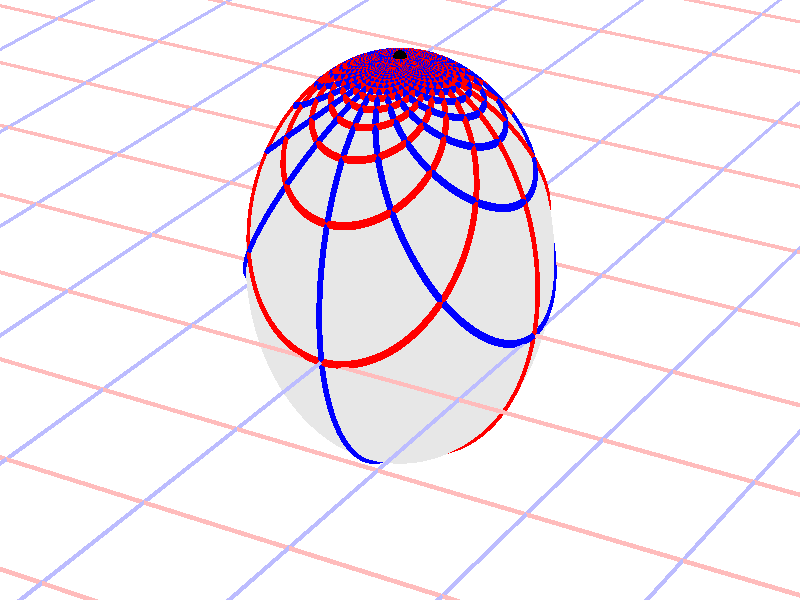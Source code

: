 #version 3.7;
global_settings{assumed_gamma 1.0}
camera{perspective location <16.275953626987476496879026, 9.396926207859083390872001, 6.840402866513374036117057> right <0.133333333333333331482962, -0.230940107675850353485814, -0.000000000000000000000000> up <-0.044429719908903583802662, -0.025651510749425152774217, 0.140953893117886280839102> direction <0.813797681349373802639491, 0.469846310392954158441370, 0.342020143325668712908083> sky <-0.296198132726023855010311, -0.171010071662834328698466, 0.939692620785908427905042> look_at <15.462155945638102139128023, 8.927079897466128954874875, 6.498382723187705600764730>}
light_source{<16.275953626987476496879026, 9.396926207859083390872001, 6.840402866513374036117057> rgb<1.0,1.0,1.0>}
background{rgb<1,1,1>}
union{object{sphere{<0.000000000000000000000000, 0.000000000000000000000000, 0.223536982561504643518546>,1.024679843937950529664249} pigment{rgbft<0.8,0.8,0.8,0.2,0.2>}}object{union{cylinder{<-50.000000000000000000000000, 50.000000000000000000000000, 0.000000000000000000000000>,<-50.000000000000000000000000, -50.000000000000000000000000, 0.000000000000000000000000>,0.010000000000000000208167}cylinder{<-49.000000000000000000000000, 50.000000000000000000000000, 0.000000000000000000000000>,<-49.000000000000000000000000, -50.000000000000000000000000, 0.000000000000000000000000>,0.010000000000000000208167}cylinder{<-48.000000000000000000000000, 50.000000000000000000000000, 0.000000000000000000000000>,<-48.000000000000000000000000, -50.000000000000000000000000, 0.000000000000000000000000>,0.010000000000000000208167}cylinder{<-47.000000000000000000000000, 50.000000000000000000000000, 0.000000000000000000000000>,<-47.000000000000000000000000, -50.000000000000000000000000, 0.000000000000000000000000>,0.010000000000000000208167}cylinder{<-46.000000000000000000000000, 50.000000000000000000000000, 0.000000000000000000000000>,<-46.000000000000000000000000, -50.000000000000000000000000, 0.000000000000000000000000>,0.010000000000000000208167}cylinder{<-45.000000000000000000000000, 50.000000000000000000000000, 0.000000000000000000000000>,<-45.000000000000000000000000, -50.000000000000000000000000, 0.000000000000000000000000>,0.010000000000000000208167}cylinder{<-44.000000000000000000000000, 50.000000000000000000000000, 0.000000000000000000000000>,<-44.000000000000000000000000, -50.000000000000000000000000, 0.000000000000000000000000>,0.010000000000000000208167}cylinder{<-43.000000000000000000000000, 50.000000000000000000000000, 0.000000000000000000000000>,<-43.000000000000000000000000, -50.000000000000000000000000, 0.000000000000000000000000>,0.010000000000000000208167}cylinder{<-42.000000000000000000000000, 50.000000000000000000000000, 0.000000000000000000000000>,<-42.000000000000000000000000, -50.000000000000000000000000, 0.000000000000000000000000>,0.010000000000000000208167}cylinder{<-41.000000000000000000000000, 50.000000000000000000000000, 0.000000000000000000000000>,<-41.000000000000000000000000, -50.000000000000000000000000, 0.000000000000000000000000>,0.010000000000000000208167}cylinder{<-40.000000000000000000000000, 50.000000000000000000000000, 0.000000000000000000000000>,<-40.000000000000000000000000, -50.000000000000000000000000, 0.000000000000000000000000>,0.010000000000000000208167}cylinder{<-39.000000000000000000000000, 50.000000000000000000000000, 0.000000000000000000000000>,<-39.000000000000000000000000, -50.000000000000000000000000, 0.000000000000000000000000>,0.010000000000000000208167}cylinder{<-38.000000000000000000000000, 50.000000000000000000000000, 0.000000000000000000000000>,<-38.000000000000000000000000, -50.000000000000000000000000, 0.000000000000000000000000>,0.010000000000000000208167}cylinder{<-37.000000000000000000000000, 50.000000000000000000000000, 0.000000000000000000000000>,<-37.000000000000000000000000, -50.000000000000000000000000, 0.000000000000000000000000>,0.010000000000000000208167}cylinder{<-36.000000000000000000000000, 50.000000000000000000000000, 0.000000000000000000000000>,<-36.000000000000000000000000, -50.000000000000000000000000, 0.000000000000000000000000>,0.010000000000000000208167}cylinder{<-35.000000000000000000000000, 50.000000000000000000000000, 0.000000000000000000000000>,<-35.000000000000000000000000, -50.000000000000000000000000, 0.000000000000000000000000>,0.010000000000000000208167}cylinder{<-34.000000000000000000000000, 50.000000000000000000000000, 0.000000000000000000000000>,<-34.000000000000000000000000, -50.000000000000000000000000, 0.000000000000000000000000>,0.010000000000000000208167}cylinder{<-33.000000000000000000000000, 50.000000000000000000000000, 0.000000000000000000000000>,<-33.000000000000000000000000, -50.000000000000000000000000, 0.000000000000000000000000>,0.010000000000000000208167}cylinder{<-32.000000000000000000000000, 50.000000000000000000000000, 0.000000000000000000000000>,<-32.000000000000000000000000, -50.000000000000000000000000, 0.000000000000000000000000>,0.010000000000000000208167}cylinder{<-31.000000000000000000000000, 50.000000000000000000000000, 0.000000000000000000000000>,<-31.000000000000000000000000, -50.000000000000000000000000, 0.000000000000000000000000>,0.010000000000000000208167}cylinder{<-30.000000000000000000000000, 50.000000000000000000000000, 0.000000000000000000000000>,<-30.000000000000000000000000, -50.000000000000000000000000, 0.000000000000000000000000>,0.010000000000000000208167}cylinder{<-29.000000000000000000000000, 50.000000000000000000000000, 0.000000000000000000000000>,<-29.000000000000000000000000, -50.000000000000000000000000, 0.000000000000000000000000>,0.010000000000000000208167}cylinder{<-28.000000000000000000000000, 50.000000000000000000000000, 0.000000000000000000000000>,<-28.000000000000000000000000, -50.000000000000000000000000, 0.000000000000000000000000>,0.010000000000000000208167}cylinder{<-27.000000000000000000000000, 50.000000000000000000000000, 0.000000000000000000000000>,<-27.000000000000000000000000, -50.000000000000000000000000, 0.000000000000000000000000>,0.010000000000000000208167}cylinder{<-26.000000000000000000000000, 50.000000000000000000000000, 0.000000000000000000000000>,<-26.000000000000000000000000, -50.000000000000000000000000, 0.000000000000000000000000>,0.010000000000000000208167}cylinder{<-25.000000000000000000000000, 50.000000000000000000000000, 0.000000000000000000000000>,<-25.000000000000000000000000, -50.000000000000000000000000, 0.000000000000000000000000>,0.010000000000000000208167}cylinder{<-24.000000000000000000000000, 50.000000000000000000000000, 0.000000000000000000000000>,<-24.000000000000000000000000, -50.000000000000000000000000, 0.000000000000000000000000>,0.010000000000000000208167}cylinder{<-23.000000000000000000000000, 50.000000000000000000000000, 0.000000000000000000000000>,<-23.000000000000000000000000, -50.000000000000000000000000, 0.000000000000000000000000>,0.010000000000000000208167}cylinder{<-22.000000000000000000000000, 50.000000000000000000000000, 0.000000000000000000000000>,<-22.000000000000000000000000, -50.000000000000000000000000, 0.000000000000000000000000>,0.010000000000000000208167}cylinder{<-21.000000000000000000000000, 50.000000000000000000000000, 0.000000000000000000000000>,<-21.000000000000000000000000, -50.000000000000000000000000, 0.000000000000000000000000>,0.010000000000000000208167}cylinder{<-20.000000000000000000000000, 50.000000000000000000000000, 0.000000000000000000000000>,<-20.000000000000000000000000, -50.000000000000000000000000, 0.000000000000000000000000>,0.010000000000000000208167}cylinder{<-19.000000000000000000000000, 50.000000000000000000000000, 0.000000000000000000000000>,<-19.000000000000000000000000, -50.000000000000000000000000, 0.000000000000000000000000>,0.010000000000000000208167}cylinder{<-18.000000000000000000000000, 50.000000000000000000000000, 0.000000000000000000000000>,<-18.000000000000000000000000, -50.000000000000000000000000, 0.000000000000000000000000>,0.010000000000000000208167}cylinder{<-17.000000000000000000000000, 50.000000000000000000000000, 0.000000000000000000000000>,<-17.000000000000000000000000, -50.000000000000000000000000, 0.000000000000000000000000>,0.010000000000000000208167}cylinder{<-16.000000000000000000000000, 50.000000000000000000000000, 0.000000000000000000000000>,<-16.000000000000000000000000, -50.000000000000000000000000, 0.000000000000000000000000>,0.010000000000000000208167}cylinder{<-15.000000000000000000000000, 50.000000000000000000000000, 0.000000000000000000000000>,<-15.000000000000000000000000, -50.000000000000000000000000, 0.000000000000000000000000>,0.010000000000000000208167}cylinder{<-14.000000000000000000000000, 50.000000000000000000000000, 0.000000000000000000000000>,<-14.000000000000000000000000, -50.000000000000000000000000, 0.000000000000000000000000>,0.010000000000000000208167}cylinder{<-13.000000000000000000000000, 50.000000000000000000000000, 0.000000000000000000000000>,<-13.000000000000000000000000, -50.000000000000000000000000, 0.000000000000000000000000>,0.010000000000000000208167}cylinder{<-12.000000000000000000000000, 50.000000000000000000000000, 0.000000000000000000000000>,<-12.000000000000000000000000, -50.000000000000000000000000, 0.000000000000000000000000>,0.010000000000000000208167}cylinder{<-11.000000000000000000000000, 50.000000000000000000000000, 0.000000000000000000000000>,<-11.000000000000000000000000, -50.000000000000000000000000, 0.000000000000000000000000>,0.010000000000000000208167}cylinder{<-10.000000000000000000000000, 50.000000000000000000000000, 0.000000000000000000000000>,<-10.000000000000000000000000, -50.000000000000000000000000, 0.000000000000000000000000>,0.010000000000000000208167}cylinder{<-9.000000000000000000000000, 50.000000000000000000000000, 0.000000000000000000000000>,<-9.000000000000000000000000, -50.000000000000000000000000, 0.000000000000000000000000>,0.010000000000000000208167}cylinder{<-8.000000000000000000000000, 50.000000000000000000000000, 0.000000000000000000000000>,<-8.000000000000000000000000, -50.000000000000000000000000, 0.000000000000000000000000>,0.010000000000000000208167}cylinder{<-7.000000000000000000000000, 50.000000000000000000000000, 0.000000000000000000000000>,<-7.000000000000000000000000, -50.000000000000000000000000, 0.000000000000000000000000>,0.010000000000000000208167}cylinder{<-6.000000000000000000000000, 50.000000000000000000000000, 0.000000000000000000000000>,<-6.000000000000000000000000, -50.000000000000000000000000, 0.000000000000000000000000>,0.010000000000000000208167}cylinder{<-5.000000000000000000000000, 50.000000000000000000000000, 0.000000000000000000000000>,<-5.000000000000000000000000, -50.000000000000000000000000, 0.000000000000000000000000>,0.010000000000000000208167}cylinder{<-4.000000000000000000000000, 50.000000000000000000000000, 0.000000000000000000000000>,<-4.000000000000000000000000, -50.000000000000000000000000, 0.000000000000000000000000>,0.010000000000000000208167}cylinder{<-3.000000000000000000000000, 50.000000000000000000000000, 0.000000000000000000000000>,<-3.000000000000000000000000, -50.000000000000000000000000, 0.000000000000000000000000>,0.010000000000000000208167}cylinder{<-2.000000000000000000000000, 50.000000000000000000000000, 0.000000000000000000000000>,<-2.000000000000000000000000, -50.000000000000000000000000, 0.000000000000000000000000>,0.010000000000000000208167}cylinder{<-1.000000000000000000000000, 50.000000000000000000000000, 0.000000000000000000000000>,<-1.000000000000000000000000, -50.000000000000000000000000, 0.000000000000000000000000>,0.010000000000000000208167}cylinder{<0.000000000000000000000000, 50.000000000000000000000000, 0.000000000000000000000000>,<0.000000000000000000000000, -50.000000000000000000000000, 0.000000000000000000000000>,0.010000000000000000208167}cylinder{<1.000000000000000000000000, 50.000000000000000000000000, 0.000000000000000000000000>,<1.000000000000000000000000, -50.000000000000000000000000, 0.000000000000000000000000>,0.010000000000000000208167}cylinder{<2.000000000000000000000000, 50.000000000000000000000000, 0.000000000000000000000000>,<2.000000000000000000000000, -50.000000000000000000000000, 0.000000000000000000000000>,0.010000000000000000208167}cylinder{<3.000000000000000000000000, 50.000000000000000000000000, 0.000000000000000000000000>,<3.000000000000000000000000, -50.000000000000000000000000, 0.000000000000000000000000>,0.010000000000000000208167}cylinder{<4.000000000000000000000000, 50.000000000000000000000000, 0.000000000000000000000000>,<4.000000000000000000000000, -50.000000000000000000000000, 0.000000000000000000000000>,0.010000000000000000208167}cylinder{<5.000000000000000000000000, 50.000000000000000000000000, 0.000000000000000000000000>,<5.000000000000000000000000, -50.000000000000000000000000, 0.000000000000000000000000>,0.010000000000000000208167}cylinder{<6.000000000000000000000000, 50.000000000000000000000000, 0.000000000000000000000000>,<6.000000000000000000000000, -50.000000000000000000000000, 0.000000000000000000000000>,0.010000000000000000208167}cylinder{<7.000000000000000000000000, 50.000000000000000000000000, 0.000000000000000000000000>,<7.000000000000000000000000, -50.000000000000000000000000, 0.000000000000000000000000>,0.010000000000000000208167}cylinder{<8.000000000000000000000000, 50.000000000000000000000000, 0.000000000000000000000000>,<8.000000000000000000000000, -50.000000000000000000000000, 0.000000000000000000000000>,0.010000000000000000208167}cylinder{<9.000000000000000000000000, 50.000000000000000000000000, 0.000000000000000000000000>,<9.000000000000000000000000, -50.000000000000000000000000, 0.000000000000000000000000>,0.010000000000000000208167}cylinder{<10.000000000000000000000000, 50.000000000000000000000000, 0.000000000000000000000000>,<10.000000000000000000000000, -50.000000000000000000000000, 0.000000000000000000000000>,0.010000000000000000208167}cylinder{<11.000000000000000000000000, 50.000000000000000000000000, 0.000000000000000000000000>,<11.000000000000000000000000, -50.000000000000000000000000, 0.000000000000000000000000>,0.010000000000000000208167}cylinder{<12.000000000000000000000000, 50.000000000000000000000000, 0.000000000000000000000000>,<12.000000000000000000000000, -50.000000000000000000000000, 0.000000000000000000000000>,0.010000000000000000208167}cylinder{<13.000000000000000000000000, 50.000000000000000000000000, 0.000000000000000000000000>,<13.000000000000000000000000, -50.000000000000000000000000, 0.000000000000000000000000>,0.010000000000000000208167}cylinder{<14.000000000000000000000000, 50.000000000000000000000000, 0.000000000000000000000000>,<14.000000000000000000000000, -50.000000000000000000000000, 0.000000000000000000000000>,0.010000000000000000208167}cylinder{<15.000000000000000000000000, 50.000000000000000000000000, 0.000000000000000000000000>,<15.000000000000000000000000, -50.000000000000000000000000, 0.000000000000000000000000>,0.010000000000000000208167}cylinder{<16.000000000000000000000000, 50.000000000000000000000000, 0.000000000000000000000000>,<16.000000000000000000000000, -50.000000000000000000000000, 0.000000000000000000000000>,0.010000000000000000208167}cylinder{<17.000000000000000000000000, 50.000000000000000000000000, 0.000000000000000000000000>,<17.000000000000000000000000, -50.000000000000000000000000, 0.000000000000000000000000>,0.010000000000000000208167}cylinder{<18.000000000000000000000000, 50.000000000000000000000000, 0.000000000000000000000000>,<18.000000000000000000000000, -50.000000000000000000000000, 0.000000000000000000000000>,0.010000000000000000208167}cylinder{<19.000000000000000000000000, 50.000000000000000000000000, 0.000000000000000000000000>,<19.000000000000000000000000, -50.000000000000000000000000, 0.000000000000000000000000>,0.010000000000000000208167}cylinder{<20.000000000000000000000000, 50.000000000000000000000000, 0.000000000000000000000000>,<20.000000000000000000000000, -50.000000000000000000000000, 0.000000000000000000000000>,0.010000000000000000208167}cylinder{<21.000000000000000000000000, 50.000000000000000000000000, 0.000000000000000000000000>,<21.000000000000000000000000, -50.000000000000000000000000, 0.000000000000000000000000>,0.010000000000000000208167}cylinder{<22.000000000000000000000000, 50.000000000000000000000000, 0.000000000000000000000000>,<22.000000000000000000000000, -50.000000000000000000000000, 0.000000000000000000000000>,0.010000000000000000208167}cylinder{<23.000000000000000000000000, 50.000000000000000000000000, 0.000000000000000000000000>,<23.000000000000000000000000, -50.000000000000000000000000, 0.000000000000000000000000>,0.010000000000000000208167}cylinder{<24.000000000000000000000000, 50.000000000000000000000000, 0.000000000000000000000000>,<24.000000000000000000000000, -50.000000000000000000000000, 0.000000000000000000000000>,0.010000000000000000208167}cylinder{<25.000000000000000000000000, 50.000000000000000000000000, 0.000000000000000000000000>,<25.000000000000000000000000, -50.000000000000000000000000, 0.000000000000000000000000>,0.010000000000000000208167}cylinder{<26.000000000000000000000000, 50.000000000000000000000000, 0.000000000000000000000000>,<26.000000000000000000000000, -50.000000000000000000000000, 0.000000000000000000000000>,0.010000000000000000208167}cylinder{<27.000000000000000000000000, 50.000000000000000000000000, 0.000000000000000000000000>,<27.000000000000000000000000, -50.000000000000000000000000, 0.000000000000000000000000>,0.010000000000000000208167}cylinder{<28.000000000000000000000000, 50.000000000000000000000000, 0.000000000000000000000000>,<28.000000000000000000000000, -50.000000000000000000000000, 0.000000000000000000000000>,0.010000000000000000208167}cylinder{<29.000000000000000000000000, 50.000000000000000000000000, 0.000000000000000000000000>,<29.000000000000000000000000, -50.000000000000000000000000, 0.000000000000000000000000>,0.010000000000000000208167}cylinder{<30.000000000000000000000000, 50.000000000000000000000000, 0.000000000000000000000000>,<30.000000000000000000000000, -50.000000000000000000000000, 0.000000000000000000000000>,0.010000000000000000208167}cylinder{<31.000000000000000000000000, 50.000000000000000000000000, 0.000000000000000000000000>,<31.000000000000000000000000, -50.000000000000000000000000, 0.000000000000000000000000>,0.010000000000000000208167}cylinder{<32.000000000000000000000000, 50.000000000000000000000000, 0.000000000000000000000000>,<32.000000000000000000000000, -50.000000000000000000000000, 0.000000000000000000000000>,0.010000000000000000208167}cylinder{<33.000000000000000000000000, 50.000000000000000000000000, 0.000000000000000000000000>,<33.000000000000000000000000, -50.000000000000000000000000, 0.000000000000000000000000>,0.010000000000000000208167}cylinder{<34.000000000000000000000000, 50.000000000000000000000000, 0.000000000000000000000000>,<34.000000000000000000000000, -50.000000000000000000000000, 0.000000000000000000000000>,0.010000000000000000208167}cylinder{<35.000000000000000000000000, 50.000000000000000000000000, 0.000000000000000000000000>,<35.000000000000000000000000, -50.000000000000000000000000, 0.000000000000000000000000>,0.010000000000000000208167}cylinder{<36.000000000000000000000000, 50.000000000000000000000000, 0.000000000000000000000000>,<36.000000000000000000000000, -50.000000000000000000000000, 0.000000000000000000000000>,0.010000000000000000208167}cylinder{<37.000000000000000000000000, 50.000000000000000000000000, 0.000000000000000000000000>,<37.000000000000000000000000, -50.000000000000000000000000, 0.000000000000000000000000>,0.010000000000000000208167}cylinder{<38.000000000000000000000000, 50.000000000000000000000000, 0.000000000000000000000000>,<38.000000000000000000000000, -50.000000000000000000000000, 0.000000000000000000000000>,0.010000000000000000208167}cylinder{<39.000000000000000000000000, 50.000000000000000000000000, 0.000000000000000000000000>,<39.000000000000000000000000, -50.000000000000000000000000, 0.000000000000000000000000>,0.010000000000000000208167}cylinder{<40.000000000000000000000000, 50.000000000000000000000000, 0.000000000000000000000000>,<40.000000000000000000000000, -50.000000000000000000000000, 0.000000000000000000000000>,0.010000000000000000208167}cylinder{<41.000000000000000000000000, 50.000000000000000000000000, 0.000000000000000000000000>,<41.000000000000000000000000, -50.000000000000000000000000, 0.000000000000000000000000>,0.010000000000000000208167}cylinder{<42.000000000000000000000000, 50.000000000000000000000000, 0.000000000000000000000000>,<42.000000000000000000000000, -50.000000000000000000000000, 0.000000000000000000000000>,0.010000000000000000208167}cylinder{<43.000000000000000000000000, 50.000000000000000000000000, 0.000000000000000000000000>,<43.000000000000000000000000, -50.000000000000000000000000, 0.000000000000000000000000>,0.010000000000000000208167}cylinder{<44.000000000000000000000000, 50.000000000000000000000000, 0.000000000000000000000000>,<44.000000000000000000000000, -50.000000000000000000000000, 0.000000000000000000000000>,0.010000000000000000208167}cylinder{<45.000000000000000000000000, 50.000000000000000000000000, 0.000000000000000000000000>,<45.000000000000000000000000, -50.000000000000000000000000, 0.000000000000000000000000>,0.010000000000000000208167}cylinder{<46.000000000000000000000000, 50.000000000000000000000000, 0.000000000000000000000000>,<46.000000000000000000000000, -50.000000000000000000000000, 0.000000000000000000000000>,0.010000000000000000208167}cylinder{<47.000000000000000000000000, 50.000000000000000000000000, 0.000000000000000000000000>,<47.000000000000000000000000, -50.000000000000000000000000, 0.000000000000000000000000>,0.010000000000000000208167}cylinder{<48.000000000000000000000000, 50.000000000000000000000000, 0.000000000000000000000000>,<48.000000000000000000000000, -50.000000000000000000000000, 0.000000000000000000000000>,0.010000000000000000208167}cylinder{<49.000000000000000000000000, 50.000000000000000000000000, 0.000000000000000000000000>,<49.000000000000000000000000, -50.000000000000000000000000, 0.000000000000000000000000>,0.010000000000000000208167}cylinder{<50.000000000000000000000000, 50.000000000000000000000000, 0.000000000000000000000000>,<50.000000000000000000000000, -50.000000000000000000000000, 0.000000000000000000000000>,0.010000000000000000208167}} pigment{rgb<1.0,0.5,0.5>}}object{union{cylinder{<50.000000000000000000000000, -50.000000000000000000000000, 0.000000000000000000000000>,<-50.000000000000000000000000, -50.000000000000000000000000, 0.000000000000000000000000>,0.010000000000000000208167}cylinder{<50.000000000000000000000000, -49.000000000000000000000000, 0.000000000000000000000000>,<-50.000000000000000000000000, -49.000000000000000000000000, 0.000000000000000000000000>,0.010000000000000000208167}cylinder{<50.000000000000000000000000, -48.000000000000000000000000, 0.000000000000000000000000>,<-50.000000000000000000000000, -48.000000000000000000000000, 0.000000000000000000000000>,0.010000000000000000208167}cylinder{<50.000000000000000000000000, -47.000000000000000000000000, 0.000000000000000000000000>,<-50.000000000000000000000000, -47.000000000000000000000000, 0.000000000000000000000000>,0.010000000000000000208167}cylinder{<50.000000000000000000000000, -46.000000000000000000000000, 0.000000000000000000000000>,<-50.000000000000000000000000, -46.000000000000000000000000, 0.000000000000000000000000>,0.010000000000000000208167}cylinder{<50.000000000000000000000000, -45.000000000000000000000000, 0.000000000000000000000000>,<-50.000000000000000000000000, -45.000000000000000000000000, 0.000000000000000000000000>,0.010000000000000000208167}cylinder{<50.000000000000000000000000, -44.000000000000000000000000, 0.000000000000000000000000>,<-50.000000000000000000000000, -44.000000000000000000000000, 0.000000000000000000000000>,0.010000000000000000208167}cylinder{<50.000000000000000000000000, -43.000000000000000000000000, 0.000000000000000000000000>,<-50.000000000000000000000000, -43.000000000000000000000000, 0.000000000000000000000000>,0.010000000000000000208167}cylinder{<50.000000000000000000000000, -42.000000000000000000000000, 0.000000000000000000000000>,<-50.000000000000000000000000, -42.000000000000000000000000, 0.000000000000000000000000>,0.010000000000000000208167}cylinder{<50.000000000000000000000000, -41.000000000000000000000000, 0.000000000000000000000000>,<-50.000000000000000000000000, -41.000000000000000000000000, 0.000000000000000000000000>,0.010000000000000000208167}cylinder{<50.000000000000000000000000, -40.000000000000000000000000, 0.000000000000000000000000>,<-50.000000000000000000000000, -40.000000000000000000000000, 0.000000000000000000000000>,0.010000000000000000208167}cylinder{<50.000000000000000000000000, -39.000000000000000000000000, 0.000000000000000000000000>,<-50.000000000000000000000000, -39.000000000000000000000000, 0.000000000000000000000000>,0.010000000000000000208167}cylinder{<50.000000000000000000000000, -38.000000000000000000000000, 0.000000000000000000000000>,<-50.000000000000000000000000, -38.000000000000000000000000, 0.000000000000000000000000>,0.010000000000000000208167}cylinder{<50.000000000000000000000000, -37.000000000000000000000000, 0.000000000000000000000000>,<-50.000000000000000000000000, -37.000000000000000000000000, 0.000000000000000000000000>,0.010000000000000000208167}cylinder{<50.000000000000000000000000, -36.000000000000000000000000, 0.000000000000000000000000>,<-50.000000000000000000000000, -36.000000000000000000000000, 0.000000000000000000000000>,0.010000000000000000208167}cylinder{<50.000000000000000000000000, -35.000000000000000000000000, 0.000000000000000000000000>,<-50.000000000000000000000000, -35.000000000000000000000000, 0.000000000000000000000000>,0.010000000000000000208167}cylinder{<50.000000000000000000000000, -34.000000000000000000000000, 0.000000000000000000000000>,<-50.000000000000000000000000, -34.000000000000000000000000, 0.000000000000000000000000>,0.010000000000000000208167}cylinder{<50.000000000000000000000000, -33.000000000000000000000000, 0.000000000000000000000000>,<-50.000000000000000000000000, -33.000000000000000000000000, 0.000000000000000000000000>,0.010000000000000000208167}cylinder{<50.000000000000000000000000, -32.000000000000000000000000, 0.000000000000000000000000>,<-50.000000000000000000000000, -32.000000000000000000000000, 0.000000000000000000000000>,0.010000000000000000208167}cylinder{<50.000000000000000000000000, -31.000000000000000000000000, 0.000000000000000000000000>,<-50.000000000000000000000000, -31.000000000000000000000000, 0.000000000000000000000000>,0.010000000000000000208167}cylinder{<50.000000000000000000000000, -30.000000000000000000000000, 0.000000000000000000000000>,<-50.000000000000000000000000, -30.000000000000000000000000, 0.000000000000000000000000>,0.010000000000000000208167}cylinder{<50.000000000000000000000000, -29.000000000000000000000000, 0.000000000000000000000000>,<-50.000000000000000000000000, -29.000000000000000000000000, 0.000000000000000000000000>,0.010000000000000000208167}cylinder{<50.000000000000000000000000, -28.000000000000000000000000, 0.000000000000000000000000>,<-50.000000000000000000000000, -28.000000000000000000000000, 0.000000000000000000000000>,0.010000000000000000208167}cylinder{<50.000000000000000000000000, -27.000000000000000000000000, 0.000000000000000000000000>,<-50.000000000000000000000000, -27.000000000000000000000000, 0.000000000000000000000000>,0.010000000000000000208167}cylinder{<50.000000000000000000000000, -26.000000000000000000000000, 0.000000000000000000000000>,<-50.000000000000000000000000, -26.000000000000000000000000, 0.000000000000000000000000>,0.010000000000000000208167}cylinder{<50.000000000000000000000000, -25.000000000000000000000000, 0.000000000000000000000000>,<-50.000000000000000000000000, -25.000000000000000000000000, 0.000000000000000000000000>,0.010000000000000000208167}cylinder{<50.000000000000000000000000, -24.000000000000000000000000, 0.000000000000000000000000>,<-50.000000000000000000000000, -24.000000000000000000000000, 0.000000000000000000000000>,0.010000000000000000208167}cylinder{<50.000000000000000000000000, -23.000000000000000000000000, 0.000000000000000000000000>,<-50.000000000000000000000000, -23.000000000000000000000000, 0.000000000000000000000000>,0.010000000000000000208167}cylinder{<50.000000000000000000000000, -22.000000000000000000000000, 0.000000000000000000000000>,<-50.000000000000000000000000, -22.000000000000000000000000, 0.000000000000000000000000>,0.010000000000000000208167}cylinder{<50.000000000000000000000000, -21.000000000000000000000000, 0.000000000000000000000000>,<-50.000000000000000000000000, -21.000000000000000000000000, 0.000000000000000000000000>,0.010000000000000000208167}cylinder{<50.000000000000000000000000, -20.000000000000000000000000, 0.000000000000000000000000>,<-50.000000000000000000000000, -20.000000000000000000000000, 0.000000000000000000000000>,0.010000000000000000208167}cylinder{<50.000000000000000000000000, -19.000000000000000000000000, 0.000000000000000000000000>,<-50.000000000000000000000000, -19.000000000000000000000000, 0.000000000000000000000000>,0.010000000000000000208167}cylinder{<50.000000000000000000000000, -18.000000000000000000000000, 0.000000000000000000000000>,<-50.000000000000000000000000, -18.000000000000000000000000, 0.000000000000000000000000>,0.010000000000000000208167}cylinder{<50.000000000000000000000000, -17.000000000000000000000000, 0.000000000000000000000000>,<-50.000000000000000000000000, -17.000000000000000000000000, 0.000000000000000000000000>,0.010000000000000000208167}cylinder{<50.000000000000000000000000, -16.000000000000000000000000, 0.000000000000000000000000>,<-50.000000000000000000000000, -16.000000000000000000000000, 0.000000000000000000000000>,0.010000000000000000208167}cylinder{<50.000000000000000000000000, -15.000000000000000000000000, 0.000000000000000000000000>,<-50.000000000000000000000000, -15.000000000000000000000000, 0.000000000000000000000000>,0.010000000000000000208167}cylinder{<50.000000000000000000000000, -14.000000000000000000000000, 0.000000000000000000000000>,<-50.000000000000000000000000, -14.000000000000000000000000, 0.000000000000000000000000>,0.010000000000000000208167}cylinder{<50.000000000000000000000000, -13.000000000000000000000000, 0.000000000000000000000000>,<-50.000000000000000000000000, -13.000000000000000000000000, 0.000000000000000000000000>,0.010000000000000000208167}cylinder{<50.000000000000000000000000, -12.000000000000000000000000, 0.000000000000000000000000>,<-50.000000000000000000000000, -12.000000000000000000000000, 0.000000000000000000000000>,0.010000000000000000208167}cylinder{<50.000000000000000000000000, -11.000000000000000000000000, 0.000000000000000000000000>,<-50.000000000000000000000000, -11.000000000000000000000000, 0.000000000000000000000000>,0.010000000000000000208167}cylinder{<50.000000000000000000000000, -10.000000000000000000000000, 0.000000000000000000000000>,<-50.000000000000000000000000, -10.000000000000000000000000, 0.000000000000000000000000>,0.010000000000000000208167}cylinder{<50.000000000000000000000000, -9.000000000000000000000000, 0.000000000000000000000000>,<-50.000000000000000000000000, -9.000000000000000000000000, 0.000000000000000000000000>,0.010000000000000000208167}cylinder{<50.000000000000000000000000, -8.000000000000000000000000, 0.000000000000000000000000>,<-50.000000000000000000000000, -8.000000000000000000000000, 0.000000000000000000000000>,0.010000000000000000208167}cylinder{<50.000000000000000000000000, -7.000000000000000000000000, 0.000000000000000000000000>,<-50.000000000000000000000000, -7.000000000000000000000000, 0.000000000000000000000000>,0.010000000000000000208167}cylinder{<50.000000000000000000000000, -6.000000000000000000000000, 0.000000000000000000000000>,<-50.000000000000000000000000, -6.000000000000000000000000, 0.000000000000000000000000>,0.010000000000000000208167}cylinder{<50.000000000000000000000000, -5.000000000000000000000000, 0.000000000000000000000000>,<-50.000000000000000000000000, -5.000000000000000000000000, 0.000000000000000000000000>,0.010000000000000000208167}cylinder{<50.000000000000000000000000, -4.000000000000000000000000, 0.000000000000000000000000>,<-50.000000000000000000000000, -4.000000000000000000000000, 0.000000000000000000000000>,0.010000000000000000208167}cylinder{<50.000000000000000000000000, -3.000000000000000000000000, 0.000000000000000000000000>,<-50.000000000000000000000000, -3.000000000000000000000000, 0.000000000000000000000000>,0.010000000000000000208167}cylinder{<50.000000000000000000000000, -2.000000000000000000000000, 0.000000000000000000000000>,<-50.000000000000000000000000, -2.000000000000000000000000, 0.000000000000000000000000>,0.010000000000000000208167}cylinder{<50.000000000000000000000000, -1.000000000000000000000000, 0.000000000000000000000000>,<-50.000000000000000000000000, -1.000000000000000000000000, 0.000000000000000000000000>,0.010000000000000000208167}cylinder{<50.000000000000000000000000, 0.000000000000000000000000, 0.000000000000000000000000>,<-50.000000000000000000000000, 0.000000000000000000000000, 0.000000000000000000000000>,0.010000000000000000208167}cylinder{<50.000000000000000000000000, 1.000000000000000000000000, 0.000000000000000000000000>,<-50.000000000000000000000000, 1.000000000000000000000000, 0.000000000000000000000000>,0.010000000000000000208167}cylinder{<50.000000000000000000000000, 2.000000000000000000000000, 0.000000000000000000000000>,<-50.000000000000000000000000, 2.000000000000000000000000, 0.000000000000000000000000>,0.010000000000000000208167}cylinder{<50.000000000000000000000000, 3.000000000000000000000000, 0.000000000000000000000000>,<-50.000000000000000000000000, 3.000000000000000000000000, 0.000000000000000000000000>,0.010000000000000000208167}cylinder{<50.000000000000000000000000, 4.000000000000000000000000, 0.000000000000000000000000>,<-50.000000000000000000000000, 4.000000000000000000000000, 0.000000000000000000000000>,0.010000000000000000208167}cylinder{<50.000000000000000000000000, 5.000000000000000000000000, 0.000000000000000000000000>,<-50.000000000000000000000000, 5.000000000000000000000000, 0.000000000000000000000000>,0.010000000000000000208167}cylinder{<50.000000000000000000000000, 6.000000000000000000000000, 0.000000000000000000000000>,<-50.000000000000000000000000, 6.000000000000000000000000, 0.000000000000000000000000>,0.010000000000000000208167}cylinder{<50.000000000000000000000000, 7.000000000000000000000000, 0.000000000000000000000000>,<-50.000000000000000000000000, 7.000000000000000000000000, 0.000000000000000000000000>,0.010000000000000000208167}cylinder{<50.000000000000000000000000, 8.000000000000000000000000, 0.000000000000000000000000>,<-50.000000000000000000000000, 8.000000000000000000000000, 0.000000000000000000000000>,0.010000000000000000208167}cylinder{<50.000000000000000000000000, 9.000000000000000000000000, 0.000000000000000000000000>,<-50.000000000000000000000000, 9.000000000000000000000000, 0.000000000000000000000000>,0.010000000000000000208167}cylinder{<50.000000000000000000000000, 10.000000000000000000000000, 0.000000000000000000000000>,<-50.000000000000000000000000, 10.000000000000000000000000, 0.000000000000000000000000>,0.010000000000000000208167}cylinder{<50.000000000000000000000000, 11.000000000000000000000000, 0.000000000000000000000000>,<-50.000000000000000000000000, 11.000000000000000000000000, 0.000000000000000000000000>,0.010000000000000000208167}cylinder{<50.000000000000000000000000, 12.000000000000000000000000, 0.000000000000000000000000>,<-50.000000000000000000000000, 12.000000000000000000000000, 0.000000000000000000000000>,0.010000000000000000208167}cylinder{<50.000000000000000000000000, 13.000000000000000000000000, 0.000000000000000000000000>,<-50.000000000000000000000000, 13.000000000000000000000000, 0.000000000000000000000000>,0.010000000000000000208167}cylinder{<50.000000000000000000000000, 14.000000000000000000000000, 0.000000000000000000000000>,<-50.000000000000000000000000, 14.000000000000000000000000, 0.000000000000000000000000>,0.010000000000000000208167}cylinder{<50.000000000000000000000000, 15.000000000000000000000000, 0.000000000000000000000000>,<-50.000000000000000000000000, 15.000000000000000000000000, 0.000000000000000000000000>,0.010000000000000000208167}cylinder{<50.000000000000000000000000, 16.000000000000000000000000, 0.000000000000000000000000>,<-50.000000000000000000000000, 16.000000000000000000000000, 0.000000000000000000000000>,0.010000000000000000208167}cylinder{<50.000000000000000000000000, 17.000000000000000000000000, 0.000000000000000000000000>,<-50.000000000000000000000000, 17.000000000000000000000000, 0.000000000000000000000000>,0.010000000000000000208167}cylinder{<50.000000000000000000000000, 18.000000000000000000000000, 0.000000000000000000000000>,<-50.000000000000000000000000, 18.000000000000000000000000, 0.000000000000000000000000>,0.010000000000000000208167}cylinder{<50.000000000000000000000000, 19.000000000000000000000000, 0.000000000000000000000000>,<-50.000000000000000000000000, 19.000000000000000000000000, 0.000000000000000000000000>,0.010000000000000000208167}cylinder{<50.000000000000000000000000, 20.000000000000000000000000, 0.000000000000000000000000>,<-50.000000000000000000000000, 20.000000000000000000000000, 0.000000000000000000000000>,0.010000000000000000208167}cylinder{<50.000000000000000000000000, 21.000000000000000000000000, 0.000000000000000000000000>,<-50.000000000000000000000000, 21.000000000000000000000000, 0.000000000000000000000000>,0.010000000000000000208167}cylinder{<50.000000000000000000000000, 22.000000000000000000000000, 0.000000000000000000000000>,<-50.000000000000000000000000, 22.000000000000000000000000, 0.000000000000000000000000>,0.010000000000000000208167}cylinder{<50.000000000000000000000000, 23.000000000000000000000000, 0.000000000000000000000000>,<-50.000000000000000000000000, 23.000000000000000000000000, 0.000000000000000000000000>,0.010000000000000000208167}cylinder{<50.000000000000000000000000, 24.000000000000000000000000, 0.000000000000000000000000>,<-50.000000000000000000000000, 24.000000000000000000000000, 0.000000000000000000000000>,0.010000000000000000208167}cylinder{<50.000000000000000000000000, 25.000000000000000000000000, 0.000000000000000000000000>,<-50.000000000000000000000000, 25.000000000000000000000000, 0.000000000000000000000000>,0.010000000000000000208167}cylinder{<50.000000000000000000000000, 26.000000000000000000000000, 0.000000000000000000000000>,<-50.000000000000000000000000, 26.000000000000000000000000, 0.000000000000000000000000>,0.010000000000000000208167}cylinder{<50.000000000000000000000000, 27.000000000000000000000000, 0.000000000000000000000000>,<-50.000000000000000000000000, 27.000000000000000000000000, 0.000000000000000000000000>,0.010000000000000000208167}cylinder{<50.000000000000000000000000, 28.000000000000000000000000, 0.000000000000000000000000>,<-50.000000000000000000000000, 28.000000000000000000000000, 0.000000000000000000000000>,0.010000000000000000208167}cylinder{<50.000000000000000000000000, 29.000000000000000000000000, 0.000000000000000000000000>,<-50.000000000000000000000000, 29.000000000000000000000000, 0.000000000000000000000000>,0.010000000000000000208167}cylinder{<50.000000000000000000000000, 30.000000000000000000000000, 0.000000000000000000000000>,<-50.000000000000000000000000, 30.000000000000000000000000, 0.000000000000000000000000>,0.010000000000000000208167}cylinder{<50.000000000000000000000000, 31.000000000000000000000000, 0.000000000000000000000000>,<-50.000000000000000000000000, 31.000000000000000000000000, 0.000000000000000000000000>,0.010000000000000000208167}cylinder{<50.000000000000000000000000, 32.000000000000000000000000, 0.000000000000000000000000>,<-50.000000000000000000000000, 32.000000000000000000000000, 0.000000000000000000000000>,0.010000000000000000208167}cylinder{<50.000000000000000000000000, 33.000000000000000000000000, 0.000000000000000000000000>,<-50.000000000000000000000000, 33.000000000000000000000000, 0.000000000000000000000000>,0.010000000000000000208167}cylinder{<50.000000000000000000000000, 34.000000000000000000000000, 0.000000000000000000000000>,<-50.000000000000000000000000, 34.000000000000000000000000, 0.000000000000000000000000>,0.010000000000000000208167}cylinder{<50.000000000000000000000000, 35.000000000000000000000000, 0.000000000000000000000000>,<-50.000000000000000000000000, 35.000000000000000000000000, 0.000000000000000000000000>,0.010000000000000000208167}cylinder{<50.000000000000000000000000, 36.000000000000000000000000, 0.000000000000000000000000>,<-50.000000000000000000000000, 36.000000000000000000000000, 0.000000000000000000000000>,0.010000000000000000208167}cylinder{<50.000000000000000000000000, 37.000000000000000000000000, 0.000000000000000000000000>,<-50.000000000000000000000000, 37.000000000000000000000000, 0.000000000000000000000000>,0.010000000000000000208167}cylinder{<50.000000000000000000000000, 38.000000000000000000000000, 0.000000000000000000000000>,<-50.000000000000000000000000, 38.000000000000000000000000, 0.000000000000000000000000>,0.010000000000000000208167}cylinder{<50.000000000000000000000000, 39.000000000000000000000000, 0.000000000000000000000000>,<-50.000000000000000000000000, 39.000000000000000000000000, 0.000000000000000000000000>,0.010000000000000000208167}cylinder{<50.000000000000000000000000, 40.000000000000000000000000, 0.000000000000000000000000>,<-50.000000000000000000000000, 40.000000000000000000000000, 0.000000000000000000000000>,0.010000000000000000208167}cylinder{<50.000000000000000000000000, 41.000000000000000000000000, 0.000000000000000000000000>,<-50.000000000000000000000000, 41.000000000000000000000000, 0.000000000000000000000000>,0.010000000000000000208167}cylinder{<50.000000000000000000000000, 42.000000000000000000000000, 0.000000000000000000000000>,<-50.000000000000000000000000, 42.000000000000000000000000, 0.000000000000000000000000>,0.010000000000000000208167}cylinder{<50.000000000000000000000000, 43.000000000000000000000000, 0.000000000000000000000000>,<-50.000000000000000000000000, 43.000000000000000000000000, 0.000000000000000000000000>,0.010000000000000000208167}cylinder{<50.000000000000000000000000, 44.000000000000000000000000, 0.000000000000000000000000>,<-50.000000000000000000000000, 44.000000000000000000000000, 0.000000000000000000000000>,0.010000000000000000208167}cylinder{<50.000000000000000000000000, 45.000000000000000000000000, 0.000000000000000000000000>,<-50.000000000000000000000000, 45.000000000000000000000000, 0.000000000000000000000000>,0.010000000000000000208167}cylinder{<50.000000000000000000000000, 46.000000000000000000000000, 0.000000000000000000000000>,<-50.000000000000000000000000, 46.000000000000000000000000, 0.000000000000000000000000>,0.010000000000000000208167}cylinder{<50.000000000000000000000000, 47.000000000000000000000000, 0.000000000000000000000000>,<-50.000000000000000000000000, 47.000000000000000000000000, 0.000000000000000000000000>,0.010000000000000000208167}cylinder{<50.000000000000000000000000, 48.000000000000000000000000, 0.000000000000000000000000>,<-50.000000000000000000000000, 48.000000000000000000000000, 0.000000000000000000000000>,0.010000000000000000208167}cylinder{<50.000000000000000000000000, 49.000000000000000000000000, 0.000000000000000000000000>,<-50.000000000000000000000000, 49.000000000000000000000000, 0.000000000000000000000000>,0.010000000000000000208167}cylinder{<50.000000000000000000000000, 50.000000000000000000000000, 0.000000000000000000000000>,<-50.000000000000000000000000, 50.000000000000000000000000, 0.000000000000000000000000>,0.010000000000000000208167}} pigment{rgb<0.5,0.5,1.0>}}sphere{<0.000000000000000000000000, 0.000000000000000000000000, 1.248216826499454867871464>,0.050000000000000002775558}object{union{object{torus{0.025572485082966809472049,0.020000000000000000416334} matrix <0.999688536525284554556947, -0.000000000000000000000000, 0.024956561059872105906576, 0.024956561059872105906576, 0.000000000000000000000000, -0.999688536525284554556947, 0.000000000000000000000000, 1.000000000000000000000000, 0.000000000000000000000000, -0.025564520187905549059026, 0.000000000000000000000000, 1.247578625214444958402282>}object{torus{0.026094037474846024093900,0.020000000000000000416334} matrix <0.999675700254615717810225, -0.000000000000000000000000, 0.025465551642244590307973, 0.025465551642244590307973, 0.000000000000000000000000, -0.999675700254615717810225, 0.000000000000000000000000, 1.000000000000000000000000, 0.000000000000000000000000, -0.026085575185143795862164, 0.000000000000000000000000, 1.247552327440851538398192>}object{torus{0.026637299631445059133750,0.020000000000000000416334} matrix <0.999662053930665206458173, -0.000000000000000000000000, 0.025995729093908515050515, 0.025995729093908515050515, 0.000000000000000000000000, -0.999662053930665206458173, 0.000000000000000000000000, 1.000000000000000000000000, 0.000000000000000000000000, -0.026628297660770950533449, 0.000000000000000000000000, 1.247524370474497823479965>}object{torus{0.027203655388177840762642,0.020000000000000000416334} matrix <0.999647527943945068962250, -0.000000000000000000000000, 0.026548443938579462109129, 0.026548443938579462109129, 0.000000000000000000000000, -0.999647527943945068962250, 0.000000000000000000000000, 1.000000000000000000000000, 0.000000000000000000000000, -0.027194066859847456502086, 0.000000000000000000000000, 1.247494611779623285841012>}object{torus{0.027794608701495231856127,0.020000000000000000416334} matrix <0.999632045046471517935061, -0.000000000000000000000000, 0.027125163892763832357291, 0.027125163892763832357291, 0.000000000000000000000000, -0.999632045046471517935061, 0.000000000000000000000000, 1.000000000000000000000000, 0.000000000000000000000000, -0.027784381537527880201566, 0.000000000000000000000000, 1.247462893183040710809451>}object{torus{0.028411796966503331807186,0.020000000000000000416334} matrix <0.999615519321746748282465, -0.000000000000000000000000, 0.027727486923891129372288, 0.027727486923891129372288, 0.000000000000000000000000, -0.999615519321746748282465, 0.000000000000000000000000, 1.000000000000000000000000, 0.000000000000000000000000, -0.028400873179555679443054, 0.000000000000000000000000, 1.247429038770982323569569>}object{torus{0.029057006145826361209750,0.020000000000000000416334} matrix <0.999597854992565371112789, -0.000000000000000000000000, 0.028357155962160797424421, 0.028357155962160797424421, 0.000000000000000000000000, -0.999597854992565371112789, 0.000000000000000000000000, 1.000000000000000000000000, 0.000000000000000000000000, -0.029045321015853688834119, 0.000000000000000000000000, 1.247392852444317190574452>}object{torus{0.029732188003383435564997,0.020000000000000000416334} matrix <0.999578945029307663894258, -0.000000000000000000000000, 0.029016075787340864927666, 0.029016075787340864927666, 0.000000000000000000000000, -0.999578945029307663894258, 0.000000000000000000000000, 1.000000000000000000000000, 0.000000000000000000000000, -0.029719669117837486937983, 0.000000000000000000000000, 1.247354115079293945811401>}object{torus{0.030439479793377056948689,0.020000000000000000416334} matrix <0.999558669528682552929411, -0.000000000000000000000000, 0.029706332154109140603060, 0.029706332154109140603060, 0.000000000000000000000000, -0.999558669528682552929411, 0.000000000000000000000000, 1.000000000000000000000000, 0.000000000000000000000000, -0.030426045923389859887420, 0.000000000000000000000000, 1.247312581202278281011786>}object{torus{0.031181226821504894747283,0.020000000000000000416334} matrix <0.999536893807777659937130, -0.000000000000000000000000, 0.030430213885205833340697, 0.030430213885205833340697, 0.000000000000000000000000, -0.999536893807777659937130, 0.000000000000000000000000, 1.000000000000000000000000, 0.000000000000000000000000, -0.031166786602251569937572, 0.000000000000000000000000, 1.247267975097785974725184>}object{torus{0.031960008379872964501267,0.020000000000000000416334} matrix <0.999513466163819974674709, -0.000000000000000000000000, 0.031190238171367692943114, 0.031190238171367692943114, 0.000000000000000000000000, -0.999513466163819974674709, 0.000000000000000000000000, 1.000000000000000000000000, 0.000000000000000000000000, -0.031944458754393785515635, 0.000000000000000000000000, 1.247219986226161037023985>}object{torus{0.032778667658431452636147,0.020000000000000000416334} matrix <0.999488215229346277368450, -0.000000000000000000000000, 0.031989179696514928596951, 0.031989179696514928596951, 0.000000000000000000000000, -0.999488215229346277368450, 0.000000000000000000000000, 1.000000000000000000000000, 0.000000000000000000000000, -0.032761892035504176778904, 0.000000000000000000000000, 1.247168263809575572409472>}object{torus{0.033640346362588030570961,0.020000000000000000416334} matrix <0.999460946829982987971164, -0.000000000000000000000000, 0.032830104503554925765574, 0.032830104503554925765574, 0.000000000000000000000000, -0.999460946829982987971164, 0.000000000000000000000000, 1.000000000000000000000000, 0.000000000000000000000000, -0.033622212427248034105620, 0.000000000000000000000000, 1.247112410412639205148366>}object{torus{0.034548524924015992787485,0.020000000000000000416334} matrix <0.999431440244975433095931, -0.000000000000000000000000, 0.033716409207601036324142, 0.033716409207601036324142, 0.000000000000000000000000, -0.999431440244975433095931, 0.000000000000000000000000, 1.000000000000000000000000, 0.000000000000000000000000, -0.034528882023180912375082, 0.000000000000000000000000, 1.247051974295842136086776>}object{torus{0.035507069386825768075866,0.020000000000000000416334} matrix <0.999399443732230885473200, -0.000000000000000000000000, 0.034651866727604986595512, 0.034651866727604986595512, 0.000000000000000000000000, -0.999399443732230885473200, 0.000000000000000000000000, 1.000000000000000000000000, 0.000000000000000000000000, -0.035485745393754583587587, 0.000000000000000000000000, 1.246986440263515794057980>}object{torus{0.036520286298378237810347,0.020000000000000000416334} matrix <0.999364669146010631273214, -0.000000000000000000000000, 0.035640679885276402294458, 0.035640679885276402294458, 0.000000000000000000000000, -0.999364669146010631273214, 0.000000000000000000000000, 1.000000000000000000000000, 0.000000000000000000000000, -0.036497083833691448817582, 0.000000000000000000000000, 1.246915218666342362041632>}object{torus{0.037592987244704605120926,0.020000000000000000416334} matrix <0.999326785434965780829941, -0.000000000000000000000000, 0.036687544374321659490512, 0.036687544374321659490512, 0.000000000000000000000000, -0.999326785434965780829941, 0.000000000000000000000000, 1.000000000000000000000000, 0.000000000000000000000000, -0.037567679098112760627259, 0.000000000000000000000000, 1.246837632111749138985601>}object{torus{0.038730565065229378973743,0.020000000000000000416334} matrix <0.999285410743160351643155, -0.000000000000000000000000, 0.037797723157267551497007, 0.037797723157267551497007, 0.000000000000000000000000, -0.999285410743160351643155, 0.000000000000000000000000, 1.000000000000000000000000, 0.000000000000000000000000, -0.038702888619525400992760, 0.000000000000000000000000, 1.246752899323445795687348>}object{torus{0.039939084288172096992575,0.020000000000000000416334} matrix <0.999240102763826465448460, -0.000000000000000000000000, 0.038977134688658064687328, 0.038977134688658064687328, 0.000000000000000000000000, -0.999240102763826465448460, 0.000000000000000000000000, 1.000000000000000000000000, 0.000000000000000000000000, -0.039908734688444164051546, 0.000000000000000000000000, 1.246660115431891036053003>}object{torus{0.041225388978289229102714,0.020000000000000000416334} matrix <0.999190346884923252801514, -0.000000000000000000000000, 0.040232458189711030327462, 0.040232458189711030327462, 0.000000000000000000000000, -0.999190346884923252801514, 0.000000000000000000000000, 1.000000000000000000000000, 0.000000000000000000000000, -0.041192010713711792180280, 0.000000000000000000000000, 1.246558227761256576471283>}object{torus{0.042597232034764537234039,0.020000000000000000416334} matrix <0.999135541533804905078853, -0.000000000000000000000000, 0.041571259831169486698155, 0.041571259831169486698155, 0.000000000000000000000000, -0.999135541533804905078853, 0.000000000000000000000000, 1.000000000000000000000000, 0.000000000000000000000000, -0.042560408496928686661320, 0.000000000000000000000000, 1.246446005898554698632097>}object{torus{0.044063431082479391498463,0.020000000000000000416334} matrix <0.999074979937774387828142, -0.000000000000000000000000, 0.043002144857386757903495, 0.043002144857386757903495, 0.000000000000000000000000, -0.999074979937774387828142, 0.000000000000000000000000, 1.000000000000000000000000, 0.000000000000000000000000, -0.044022671524709733326119, 0.000000000000000000000000, 1.246322004453056742079298>}object{torus{0.045634057557113742731314,0.020000000000000000416334} matrix <0.999007827261203518176558, -0.000000000000000000000000, 0.044534942133674919328978, 0.044534942133674919328978, 0.000000000000000000000000, -0.999007827261203518176558, 0.000000000000000000000000, 1.000000000000000000000000, 0.000000000000000000000000, -0.045588780689248487032472, 0.000000000000000000000000, 1.246184516386780183339056>}object{torus{0.047320667524764263578430,0.020000000000000000416334} matrix <0.998933091733542055656869, -0.000000000000000000000000, 0.046180929393714778563584, 0.046180929393714778563584, 0.000000000000000000000000, -0.998933091733542055656869, 0.000000000000000000000000, 1.000000000000000000000000, 0.000000000000000000000000, -0.047270180713411498463206, 0.000000000000000000000000, 1.246031514093603131954069>}object{torus{0.049136585379453021071861,0.020000000000000000416334} matrix <0.998849587891472490142064, -0.000000000000000000000000, 0.047953110108062815819530, 0.047953110108062815819530, 0.000000000000000000000000, -0.998849587891472490142064, 0.000000000000000000000000, 1.000000000000000000000000, 0.000000000000000000000000, -0.049080058056669359500823, 0.000000000000000000000000, 1.245860574410603938133590>}object{torus{0.051097255093857554819614,0.020000000000000000416334} matrix <0.998755889377368477610730, -0.000000000000000000000000, 0.049866556267921177680869, 0.049866556267921177680869, 0.000000000000000000000000, -0.998755889377368477610730, 0.000000000000000000000000, 1.000000000000000000000000, 0.000000000000000000000000, -0.051033684456004230201032, 0.000000000000000000000000, 1.245668782353196890611002>}object{torus{0.053220678537858973067287,0.020000000000000000416334} matrix <0.998650267760330612176745, -0.000000000000000000000000, 0.051938836165435514624633, 0.051938836165435514624633, 0.000000000000000000000000, -0.998650267760330612176745, 0.000000000000000000000000, 1.000000000000000000000000, 0.000000000000000000000000, -0.053148844872207910705608, 0.000000000000000000000000, 1.245452606396092454232871>}object{torus{0.055527967089490551377828,0.020000000000000000416334} matrix <0.998530612448792043167600, -0.000000000000000000000000, 0.054190552706541487981706, 0.054190552706541487981706, 0.000000000000000000000000, -0.998530612448792043167600, 0.000000000000000000000000, 1.000000000000000000000000, 0.000000000000000000000000, -0.055446374985909104016191, 0.000000000000000000000000, 1.245207735272215288091502>}object{torus{0.058044042179979965512260,0.020000000000000000416334} matrix <0.998394324711936009819624, -0.000000000000000000000000, 0.056646027071608373582023, 0.056646027071608373582023, 0.000000000000000000000000, -0.998394324711936009819624, 0.000000000000000000000000, 1.000000000000000000000000, 0.000000000000000000000000, -0.057950842295827510730621, 0.000000000000000000000000, 1.244928862114703882468802>}object{torus{0.060798533807415927610052,0.020000000000000000416334} matrix <0.998238175789849191410497, -0.000000000000000000000000, 0.059334175613674974836265, 0.059334175613674974836265, 0.000000000000000000000000, -0.998238175789849191410497, 0.000000000000000000000000, 1.000000000000000000000000, 0.000000000000000000000000, -0.060691417478616276059977, 0.000000000000000000000000, 1.244609395617536362621536>}object{torus{0.063826945374791721476981,0.020000000000000000416334} matrix <0.998058114502517579325058, -0.000000000000000000000000, 0.062289646617071106615704, 0.062289646617071106615704, 0.000000000000000000000000, -0.998058114502517579325058, 0.000000000000000000000000, 1.000000000000000000000000, 0.000000000000000000000000, -0.063703000755199704063791, 0.000000000000000000000000, 1.244241068627382817979310>}object{torus{0.067172181516711462756497,0.020000000000000000416334} matrix <0.997849002737524970463312, -0.000000000000000000000000, 0.065554311343550775159628, 0.065554311343550775159628, 0.000000000000000000000000, -0.997849002737524970463312, 0.000000000000000000000000, 1.000000000000000000000000, 0.000000000000000000000000, -0.067027694338159499176655, 0.000000000000000000000000, 1.243813400398728452600494>}object{torus{0.070886577761279587206467,0.020000000000000000416334} matrix <0.997604246226641455663753, -0.000000000000000000000000, 0.069179244796216496360408, 0.069179244796216496360408, 0.000000000000000000000000, -0.997604246226641455663753, 0.000000000000000000000000, 1.000000000000000000000000, 0.000000000000000000000000, -0.070716750975124434419605, 0.000000000000000000000000, 1.243312946583755351781519>}object{torus{0.075034634893323515214547,0.020000000000000000416334} matrix <0.997315270480724991308819, -0.000000000000000000000000, 0.073227394231658124446049, 0.073227394231658124446049, 0.000000000000000000000000, -0.997315270480724991308819, 0.000000000000000000000000, 1.000000000000000000000000, 0.000000000000000000000000, -0.074833187194051881130363, 0.000000000000000000000000, 1.242722235709096567646270>}object{torus{0.079696760028200711034607,0.020000000000000000416334} matrix <0.996970763098806167512578, -0.000000000000000000000000, 0.077777230126716973002132, 0.077777230126716973002132, 0.000000000000000000000000, -0.996970763098806167512578, 0.000000000000000000000000, 1.000000000000000000000000, 0.000000000000000000000000, -0.079455339661815185814397, 0.000000000000000000000000, 1.242018233254382097996427>}object{torus{0.084974473378769968534563,0.020000000000000000416334} matrix <0.996555555611417842598598, -0.000000000000000000000000, 0.082927827537073783847887, 0.082927827537073783847887, 0.000000000000000000000000, -0.996555555611417842598598, 0.000000000000000000000000, 1.000000000000000000000000, 0.000000000000000000000000, -0.084681783530774032420219, 0.000000000000000000000000, 1.241170078026039069740705>}object{torus{0.090997794401099146854861,0.020000000000000000416334} matrix <0.996048935122844425471555, -0.000000000000000000000000, 0.088806074345440064177204, 0.088806074345440064177204, 0.000000000000000000000000, -0.996048935122844425471555, 0.000000000000000000000000, 1.000000000000000000000000, 0.000000000000000000000000, -0.090638256211749299029456, 0.000000000000000000000000, 1.240135669604593093851008>}object{torus{0.097935945672789653793089,0.020000000000000000416334} matrix <0.995422028409203130117078, -0.000000000000000000000000, 0.095577117333112998620592, 0.095577117333112998620592, 0.000000000000000000000000, -0.995422028409203130117078, 0.000000000000000000000000, 1.000000000000000000000000, 0.000000000000000000000000, -0.097487597695776376238719, 0.000000000000000000000000, 1.238856391128771106124873>}object{torus{0.106013242729047496570871,0.020000000000000000416334} matrix <0.994633628751933618339365, -0.000000000000000000000000, 0.103459869300906878719637, 0.103459869300906878719637, 0.000000000000000000000000, -0.994633628751933618339365, 0.000000000000000000000000, 1.000000000000000000000000, 0.000000000000000000000000, -0.105444336311360284397232, 0.000000000000000000000000, 1.237248710262550011051985>}object{torus{0.115533335941951947889450,0.020000000000000000416334} matrix <0.993623312465164665319151, -0.000000000000000000000000, 0.112750667074540414369643, 0.112750667074540414369643, 0.000000000000000000000000, -0.993623312465164665319151, 0.000000000000000000000000, 1.000000000000000000000000, 0.000000000000000000000000, -0.114796615958786624167587, 0.000000000000000000000000, 1.235190365802628420510700>}object{torus{0.126917368727381518755948,0.020000000000000000416334} matrix <0.992299639171788205871394, -0.000000000000000000000000, 0.123860510654279998288274, 0.123860510654279998288274, 0.000000000000000000000000, -0.992299639171788205871394, 0.000000000000000000000000, 1.000000000000000000000000, 0.000000000000000000000000, -0.125940059192808012644704, 0.000000000000000000000000, 1.232496776397972837457928>}object{torus{0.140766244906302379069629,0.020000000000000000416334} matrix <0.990518995830430126758870, -0.000000000000000000000000, 0.137375830840350515726911, 0.137375830840350515726911, 0.000000000000000000000000, -0.990518995830430126758870, 0.000000000000000000000000, 1.000000000000000000000000, 0.000000000000000000000000, -0.139431639551419267464283, 0.000000000000000000000000, 1.228878946651172254789230>}object{torus{0.157966584611248461733624,0.020000000000000000416334} matrix <0.988045601529243477934017, -0.000000000000000000000000, 0.154161893147157530448155, 0.154161893147157530448155, 0.000000000000000000000000, -0.988045601529243477934017, 0.000000000000000000000000, 1.000000000000000000000000, 0.000000000000000000000000, -0.156078189113738718951652, 0.000000000000000000000000, 1.223864398761784988423074>}object{torus{0.179880087066915717031179,0.020000000000000000416334} matrix <0.984470944334403519349053, -0.000000000000000000000000, 0.175547599702553208667055, 0.175547599702553208667055, 0.000000000000000000000000, -0.984470944334403519349053, 0.000000000000000000000000, 1.000000000000000000000000, 0.000000000000000000000000, -0.177086719181716145676830, 0.000000000000000000000000, 1.216639308980566935858292>}object{torus{0.208702060008414708169866,0.020000000000000000416334} matrix <0.979038476375597932488404, -0.000000000000000000000000, 0.203675383333744658420628, 0.203675383333744658420628, 0.000000000000000000000000, -0.979038476375597932488404, 0.000000000000000000000000, 1.000000000000000000000000, 0.000000000000000000000000, -0.204327346847086477321653, 0.000000000000000000000000, 1.205709354424701063024372>}object{torus{0.248187653487926623840920,0.020000000000000000416334} matrix <0.970223860896321510516316, -0.000000000000000000000000, 0.242209949728403040047908, 0.242209949728403040047908, 0.000000000000000000000000, -0.970223860896321510516316, 0.000000000000000000000000, 1.000000000000000000000000, 0.000000000000000000000000, -0.240797583393853847910648, 0.000000000000000000000000, 1.188103307424932086888703>}object{torus{0.305239085899098039345034,0.020000000000000000416334} matrix <0.954601053696303436524317, -0.000000000000000000000000, 0.297887274454460837525005, 0.297887274454460837525005, 0.000000000000000000000000, -0.954601053696303436524317, 0.000000000000000000000000, 1.000000000000000000000000, 0.000000000000000000000000, -0.291381553028572826136156, 0.000000000000000000000000, 1.157289987144003662322689>}object{torus{0.393628437972084632701097,0.020000000000000000416334} matrix <0.923271639376153419043192, -0.000000000000000000000000, 0.384147731899682487455294, 0.384147731899682487455294, 0.000000000000000000000000, -0.923271639376153419043192, 0.000000000000000000000000, 1.000000000000000000000000, 0.000000000000000000000000, -0.363425973231562171594788, 0.000000000000000000000000, 1.097005354841262381171418>}object{torus{0.542521791599120617455299,0.020000000000000000416334} matrix <0.848338069792490934162288, -0.000000000000000000000000, 0.529454926637528688893042, 0.529454926637528688893042, 0.000000000000000000000000, -0.848338069792490934162288, 0.000000000000000000000000, 1.000000000000000000000000, 0.000000000000000000000000, -0.460241889505563717133185, 0.000000000000000000000000, 0.960975991129081275055057>}object{torus{0.799694511353612358384169,0.020000000000000000416334} matrix <0.625238754175852839978234, -0.000000000000000000000000, 0.780433533541856183646246, 0.780433533541856183646246, 0.000000000000000000000000, -0.625238754175852839978234, 0.000000000000000000000000, 1.000000000000000000000000, 0.000000000000000000000000, -0.499999999999999722444244, 0.000000000000000000000000, 0.624108413249727767002639>}object{torus{1.024679843937950085575039,0.020000000000000000416334} matrix <0.000000000000000000000000, 0.000000000000000000000000, 1.000000000000000000000000, 1.000000000000000000000000, 0.000000000000000000000000, 0.000000000000000000000000, 0.000000000000000000000000, 1.000000000000000000000000, 0.000000000000000000000000, 0.000000000000000000000000, 0.000000000000000000000000, 0.223536982561504338207214>}object{torus{0.799694511353612358384169,0.020000000000000000416334} matrix <-0.625238754175852839978234, 0.000000000000000000000000, 0.780433533541856183646246, 0.780433533541856183646246, 0.000000000000000000000000, 0.625238754175852839978234, 0.000000000000000000000000, 1.000000000000000000000000, 0.000000000000000000000000, 0.499999999999999722444244, 0.000000000000000000000000, 0.624108413249727767002639>}object{torus{0.542521791599120617455299,0.020000000000000000416334} matrix <-0.848338069792490934162288, 0.000000000000000000000000, 0.529454926637528688893042, 0.529454926637528688893042, 0.000000000000000000000000, 0.848338069792490934162288, 0.000000000000000000000000, 1.000000000000000000000000, 0.000000000000000000000000, 0.460241889505563717133185, 0.000000000000000000000000, 0.960975991129081275055057>}object{torus{0.393628437972084632701097,0.020000000000000000416334} matrix <-0.923271639376153419043192, 0.000000000000000000000000, 0.384147731899682487455294, 0.384147731899682487455294, 0.000000000000000000000000, 0.923271639376153419043192, 0.000000000000000000000000, 1.000000000000000000000000, 0.000000000000000000000000, 0.363425973231562171594788, 0.000000000000000000000000, 1.097005354841262381171418>}object{torus{0.305239085899098039345034,0.020000000000000000416334} matrix <-0.954601053696303436524317, 0.000000000000000000000000, 0.297887274454460837525005, 0.297887274454460837525005, 0.000000000000000000000000, 0.954601053696303436524317, 0.000000000000000000000000, 1.000000000000000000000000, 0.000000000000000000000000, 0.291381553028572826136156, 0.000000000000000000000000, 1.157289987144003662322689>}object{torus{0.248187653487926623840920,0.020000000000000000416334} matrix <-0.970223860896321510516316, 0.000000000000000000000000, 0.242209949728403040047908, 0.242209949728403040047908, 0.000000000000000000000000, 0.970223860896321510516316, 0.000000000000000000000000, 1.000000000000000000000000, 0.000000000000000000000000, 0.240797583393853847910648, 0.000000000000000000000000, 1.188103307424932086888703>}object{torus{0.208702060008414708169866,0.020000000000000000416334} matrix <-0.979038476375597932488404, 0.000000000000000000000000, 0.203675383333744658420628, 0.203675383333744658420628, 0.000000000000000000000000, 0.979038476375597932488404, 0.000000000000000000000000, 1.000000000000000000000000, 0.000000000000000000000000, 0.204327346847086477321653, 0.000000000000000000000000, 1.205709354424701063024372>}object{torus{0.179880087066915717031179,0.020000000000000000416334} matrix <-0.984470944334403519349053, 0.000000000000000000000000, 0.175547599702553208667055, 0.175547599702553208667055, 0.000000000000000000000000, 0.984470944334403519349053, 0.000000000000000000000000, 1.000000000000000000000000, 0.000000000000000000000000, 0.177086719181716145676830, 0.000000000000000000000000, 1.216639308980566935858292>}object{torus{0.157966584611248461733624,0.020000000000000000416334} matrix <-0.988045601529243477934017, 0.000000000000000000000000, 0.154161893147157530448155, 0.154161893147157530448155, 0.000000000000000000000000, 0.988045601529243477934017, 0.000000000000000000000000, 1.000000000000000000000000, 0.000000000000000000000000, 0.156078189113738718951652, 0.000000000000000000000000, 1.223864398761784988423074>}object{torus{0.140766244906302379069629,0.020000000000000000416334} matrix <-0.990518995830430126758870, 0.000000000000000000000000, 0.137375830840350515726911, 0.137375830840350515726911, 0.000000000000000000000000, 0.990518995830430126758870, 0.000000000000000000000000, 1.000000000000000000000000, 0.000000000000000000000000, 0.139431639551419267464283, 0.000000000000000000000000, 1.228878946651172254789230>}object{torus{0.126917368727381518755948,0.020000000000000000416334} matrix <-0.992299639171788205871394, 0.000000000000000000000000, 0.123860510654279998288274, 0.123860510654279998288274, 0.000000000000000000000000, 0.992299639171788205871394, 0.000000000000000000000000, 1.000000000000000000000000, 0.000000000000000000000000, 0.125940059192808012644704, 0.000000000000000000000000, 1.232496776397972837457928>}object{torus{0.115533335941951947889450,0.020000000000000000416334} matrix <-0.993623312465164665319151, 0.000000000000000000000000, 0.112750667074540414369643, 0.112750667074540414369643, 0.000000000000000000000000, 0.993623312465164665319151, 0.000000000000000000000000, 1.000000000000000000000000, 0.000000000000000000000000, 0.114796615958786624167587, 0.000000000000000000000000, 1.235190365802628420510700>}object{torus{0.106013242729047496570871,0.020000000000000000416334} matrix <-0.994633628751933618339365, 0.000000000000000000000000, 0.103459869300906878719637, 0.103459869300906878719637, 0.000000000000000000000000, 0.994633628751933618339365, 0.000000000000000000000000, 1.000000000000000000000000, 0.000000000000000000000000, 0.105444336311360284397232, 0.000000000000000000000000, 1.237248710262550011051985>}object{torus{0.097935945672789653793089,0.020000000000000000416334} matrix <-0.995422028409203130117078, 0.000000000000000000000000, 0.095577117333112998620592, 0.095577117333112998620592, 0.000000000000000000000000, 0.995422028409203130117078, 0.000000000000000000000000, 1.000000000000000000000000, 0.000000000000000000000000, 0.097487597695776376238719, 0.000000000000000000000000, 1.238856391128771106124873>}object{torus{0.090997794401099146854861,0.020000000000000000416334} matrix <-0.996048935122844425471555, 0.000000000000000000000000, 0.088806074345440064177204, 0.088806074345440064177204, 0.000000000000000000000000, 0.996048935122844425471555, 0.000000000000000000000000, 1.000000000000000000000000, 0.000000000000000000000000, 0.090638256211749299029456, 0.000000000000000000000000, 1.240135669604593093851008>}object{torus{0.084974473378769968534563,0.020000000000000000416334} matrix <-0.996555555611417842598598, 0.000000000000000000000000, 0.082927827537073783847887, 0.082927827537073783847887, 0.000000000000000000000000, 0.996555555611417842598598, 0.000000000000000000000000, 1.000000000000000000000000, 0.000000000000000000000000, 0.084681783530774032420219, 0.000000000000000000000000, 1.241170078026039069740705>}object{torus{0.079696760028200711034607,0.020000000000000000416334} matrix <-0.996970763098806167512578, 0.000000000000000000000000, 0.077777230126716973002132, 0.077777230126716973002132, 0.000000000000000000000000, 0.996970763098806167512578, 0.000000000000000000000000, 1.000000000000000000000000, 0.000000000000000000000000, 0.079455339661815185814397, 0.000000000000000000000000, 1.242018233254382097996427>}object{torus{0.075034634893323515214547,0.020000000000000000416334} matrix <-0.997315270480724991308819, 0.000000000000000000000000, 0.073227394231658124446049, 0.073227394231658124446049, 0.000000000000000000000000, 0.997315270480724991308819, 0.000000000000000000000000, 1.000000000000000000000000, 0.000000000000000000000000, 0.074833187194051881130363, 0.000000000000000000000000, 1.242722235709096567646270>}object{torus{0.070886577761279587206467,0.020000000000000000416334} matrix <-0.997604246226641455663753, 0.000000000000000000000000, 0.069179244796216496360408, 0.069179244796216496360408, 0.000000000000000000000000, 0.997604246226641455663753, 0.000000000000000000000000, 1.000000000000000000000000, 0.000000000000000000000000, 0.070716750975124434419605, 0.000000000000000000000000, 1.243312946583755351781519>}object{torus{0.067172181516711462756497,0.020000000000000000416334} matrix <-0.997849002737524970463312, 0.000000000000000000000000, 0.065554311343550775159628, 0.065554311343550775159628, 0.000000000000000000000000, 0.997849002737524970463312, 0.000000000000000000000000, 1.000000000000000000000000, 0.000000000000000000000000, 0.067027694338159499176655, 0.000000000000000000000000, 1.243813400398728452600494>}object{torus{0.063826945374791721476981,0.020000000000000000416334} matrix <-0.998058114502517579325058, 0.000000000000000000000000, 0.062289646617071106615704, 0.062289646617071106615704, 0.000000000000000000000000, 0.998058114502517579325058, 0.000000000000000000000000, 1.000000000000000000000000, 0.000000000000000000000000, 0.063703000755199704063791, 0.000000000000000000000000, 1.244241068627382817979310>}object{torus{0.060798533807415927610052,0.020000000000000000416334} matrix <-0.998238175789849191410497, 0.000000000000000000000000, 0.059334175613674974836265, 0.059334175613674974836265, 0.000000000000000000000000, 0.998238175789849191410497, 0.000000000000000000000000, 1.000000000000000000000000, 0.000000000000000000000000, 0.060691417478616276059977, 0.000000000000000000000000, 1.244609395617536362621536>}object{torus{0.058044042179979965512260,0.020000000000000000416334} matrix <-0.998394324711936009819624, 0.000000000000000000000000, 0.056646027071608373582023, 0.056646027071608373582023, 0.000000000000000000000000, 0.998394324711936009819624, 0.000000000000000000000000, 1.000000000000000000000000, 0.000000000000000000000000, 0.057950842295827510730621, 0.000000000000000000000000, 1.244928862114703882468802>}object{torus{0.055527967089490551377828,0.020000000000000000416334} matrix <-0.998530612448792043167600, 0.000000000000000000000000, 0.054190552706541487981706, 0.054190552706541487981706, 0.000000000000000000000000, 0.998530612448792043167600, 0.000000000000000000000000, 1.000000000000000000000000, 0.000000000000000000000000, 0.055446374985909104016191, 0.000000000000000000000000, 1.245207735272215288091502>}object{torus{0.053220678537858973067287,0.020000000000000000416334} matrix <-0.998650267760330612176745, 0.000000000000000000000000, 0.051938836165435514624633, 0.051938836165435514624633, 0.000000000000000000000000, 0.998650267760330612176745, 0.000000000000000000000000, 1.000000000000000000000000, 0.000000000000000000000000, 0.053148844872207910705608, 0.000000000000000000000000, 1.245452606396092454232871>}object{torus{0.051097255093857554819614,0.020000000000000000416334} matrix <-0.998755889377368477610730, 0.000000000000000000000000, 0.049866556267921177680869, 0.049866556267921177680869, 0.000000000000000000000000, 0.998755889377368477610730, 0.000000000000000000000000, 1.000000000000000000000000, 0.000000000000000000000000, 0.051033684456004230201032, 0.000000000000000000000000, 1.245668782353196890611002>}object{torus{0.049136585379453021071861,0.020000000000000000416334} matrix <-0.998849587891472490142064, 0.000000000000000000000000, 0.047953110108062815819530, 0.047953110108062815819530, 0.000000000000000000000000, 0.998849587891472490142064, 0.000000000000000000000000, 1.000000000000000000000000, 0.000000000000000000000000, 0.049080058056669359500823, 0.000000000000000000000000, 1.245860574410603938133590>}object{torus{0.047320667524764263578430,0.020000000000000000416334} matrix <-0.998933091733542055656869, 0.000000000000000000000000, 0.046180929393714778563584, 0.046180929393714778563584, 0.000000000000000000000000, 0.998933091733542055656869, 0.000000000000000000000000, 1.000000000000000000000000, 0.000000000000000000000000, 0.047270180713411498463206, 0.000000000000000000000000, 1.246031514093603131954069>}object{torus{0.045634057557113742731314,0.020000000000000000416334} matrix <-0.999007827261203518176558, 0.000000000000000000000000, 0.044534942133674919328978, 0.044534942133674919328978, 0.000000000000000000000000, 0.999007827261203518176558, 0.000000000000000000000000, 1.000000000000000000000000, 0.000000000000000000000000, 0.045588780689248487032472, 0.000000000000000000000000, 1.246184516386780183339056>}object{torus{0.044063431082479391498463,0.020000000000000000416334} matrix <-0.999074979937774387828142, 0.000000000000000000000000, 0.043002144857386757903495, 0.043002144857386757903495, 0.000000000000000000000000, 0.999074979937774387828142, 0.000000000000000000000000, 1.000000000000000000000000, 0.000000000000000000000000, 0.044022671524709733326119, 0.000000000000000000000000, 1.246322004453056742079298>}object{torus{0.042597232034764537234039,0.020000000000000000416334} matrix <-0.999135541533804905078853, 0.000000000000000000000000, 0.041571259831169486698155, 0.041571259831169486698155, 0.000000000000000000000000, 0.999135541533804905078853, 0.000000000000000000000000, 1.000000000000000000000000, 0.000000000000000000000000, 0.042560408496928686661320, 0.000000000000000000000000, 1.246446005898554698632097>}object{torus{0.041225388978289229102714,0.020000000000000000416334} matrix <-0.999190346884923252801514, 0.000000000000000000000000, 0.040232458189711030327462, 0.040232458189711030327462, 0.000000000000000000000000, 0.999190346884923252801514, 0.000000000000000000000000, 1.000000000000000000000000, 0.000000000000000000000000, 0.041192010713711792180280, 0.000000000000000000000000, 1.246558227761256576471283>}object{torus{0.039939084288172096992575,0.020000000000000000416334} matrix <-0.999240102763826465448460, 0.000000000000000000000000, 0.038977134688658064687328, 0.038977134688658064687328, 0.000000000000000000000000, 0.999240102763826465448460, 0.000000000000000000000000, 1.000000000000000000000000, 0.000000000000000000000000, 0.039908734688444164051546, 0.000000000000000000000000, 1.246660115431891036053003>}object{torus{0.038730565065229378973743,0.020000000000000000416334} matrix <-0.999285410743160351643155, 0.000000000000000000000000, 0.037797723157267551497007, 0.037797723157267551497007, 0.000000000000000000000000, 0.999285410743160351643155, 0.000000000000000000000000, 1.000000000000000000000000, 0.000000000000000000000000, 0.038702888619525400992760, 0.000000000000000000000000, 1.246752899323445795687348>}object{torus{0.037592987244704605120926,0.020000000000000000416334} matrix <-0.999326785434965780829941, 0.000000000000000000000000, 0.036687544374321659490512, 0.036687544374321659490512, 0.000000000000000000000000, 0.999326785434965780829941, 0.000000000000000000000000, 1.000000000000000000000000, 0.000000000000000000000000, 0.037567679098112760627259, 0.000000000000000000000000, 1.246837632111749138985601>}object{torus{0.036520286298378237810347,0.020000000000000000416334} matrix <-0.999364669146010631273214, 0.000000000000000000000000, 0.035640679885276402294458, 0.035640679885276402294458, 0.000000000000000000000000, 0.999364669146010631273214, 0.000000000000000000000000, 1.000000000000000000000000, 0.000000000000000000000000, 0.036497083833691448817582, 0.000000000000000000000000, 1.246915218666342362041632>}object{torus{0.035507069386825768075866,0.020000000000000000416334} matrix <-0.999399443732230885473200, 0.000000000000000000000000, 0.034651866727604986595512, 0.034651866727604986595512, 0.000000000000000000000000, 0.999399443732230885473200, 0.000000000000000000000000, 1.000000000000000000000000, 0.000000000000000000000000, 0.035485745393754583587587, 0.000000000000000000000000, 1.246986440263515794057980>}object{torus{0.034548524924015992787485,0.020000000000000000416334} matrix <-0.999431440244975433095931, 0.000000000000000000000000, 0.033716409207601036324142, 0.033716409207601036324142, 0.000000000000000000000000, 0.999431440244975433095931, 0.000000000000000000000000, 1.000000000000000000000000, 0.000000000000000000000000, 0.034528882023180912375082, 0.000000000000000000000000, 1.247051974295842136086776>}object{torus{0.033640346362588030570961,0.020000000000000000416334} matrix <-0.999460946829982987971164, 0.000000000000000000000000, 0.032830104503554925765574, 0.032830104503554925765574, 0.000000000000000000000000, 0.999460946829982987971164, 0.000000000000000000000000, 1.000000000000000000000000, 0.000000000000000000000000, 0.033622212427248034105620, 0.000000000000000000000000, 1.247112410412639205148366>}object{torus{0.032778667658431452636147,0.020000000000000000416334} matrix <-0.999488215229346277368450, 0.000000000000000000000000, 0.031989179696514928596951, 0.031989179696514928596951, 0.000000000000000000000000, 0.999488215229346277368450, 0.000000000000000000000000, 1.000000000000000000000000, 0.000000000000000000000000, 0.032761892035504176778904, 0.000000000000000000000000, 1.247168263809575572409472>}object{torus{0.031960008379872964501267,0.020000000000000000416334} matrix <-0.999513466163819974674709, 0.000000000000000000000000, 0.031190238171367692943114, 0.031190238171367692943114, 0.000000000000000000000000, 0.999513466163819974674709, 0.000000000000000000000000, 1.000000000000000000000000, 0.000000000000000000000000, 0.031944458754393785515635, 0.000000000000000000000000, 1.247219986226161037023985>}object{torus{0.031181226821504894747283,0.020000000000000000416334} matrix <-0.999536893807777659937130, 0.000000000000000000000000, 0.030430213885205833340697, 0.030430213885205833340697, 0.000000000000000000000000, 0.999536893807777659937130, 0.000000000000000000000000, 1.000000000000000000000000, 0.000000000000000000000000, 0.031166786602251569937572, 0.000000000000000000000000, 1.247267975097785974725184>}object{torus{0.030439479793377056948689,0.020000000000000000416334} matrix <-0.999558669528682552929411, 0.000000000000000000000000, 0.029706332154109140603060, 0.029706332154109140603060, 0.000000000000000000000000, 0.999558669528682552929411, 0.000000000000000000000000, 1.000000000000000000000000, 0.000000000000000000000000, 0.030426045923389859887420, 0.000000000000000000000000, 1.247312581202278281011786>}object{torus{0.029732188003383435564997,0.020000000000000000416334} matrix <-0.999578945029307663894258, 0.000000000000000000000000, 0.029016075787340864927666, 0.029016075787340864927666, 0.000000000000000000000000, 0.999578945029307663894258, 0.000000000000000000000000, 1.000000000000000000000000, 0.000000000000000000000000, 0.029719669117837486937983, 0.000000000000000000000000, 1.247354115079293945811401>}object{torus{0.029057006145826361209750,0.020000000000000000416334} matrix <-0.999597854992565371112789, 0.000000000000000000000000, 0.028357155962160797424421, 0.028357155962160797424421, 0.000000000000000000000000, 0.999597854992565371112789, 0.000000000000000000000000, 1.000000000000000000000000, 0.000000000000000000000000, 0.029045321015853688834119, 0.000000000000000000000000, 1.247392852444317190574452>}object{torus{0.028411796966503331807186,0.020000000000000000416334} matrix <-0.999615519321746748282465, 0.000000000000000000000000, 0.027727486923891129372288, 0.027727486923891129372288, 0.000000000000000000000000, 0.999615519321746748282465, 0.000000000000000000000000, 1.000000000000000000000000, 0.000000000000000000000000, 0.028400873179555679443054, 0.000000000000000000000000, 1.247429038770982323569569>}object{torus{0.027794608701495231856127,0.020000000000000000416334} matrix <-0.999632045046471517935061, 0.000000000000000000000000, 0.027125163892763832357291, 0.027125163892763832357291, 0.000000000000000000000000, 0.999632045046471517935061, 0.000000000000000000000000, 1.000000000000000000000000, 0.000000000000000000000000, 0.027784381537527880201566, 0.000000000000000000000000, 1.247462893183040710809451>}object{torus{0.027203655388177840762642,0.020000000000000000416334} matrix <-0.999647527943945068962250, 0.000000000000000000000000, 0.026548443938579462109129, 0.026548443938579462109129, 0.000000000000000000000000, 0.999647527943945068962250, 0.000000000000000000000000, 1.000000000000000000000000, 0.000000000000000000000000, 0.027194066859847456502086, 0.000000000000000000000000, 1.247494611779623285841012>}object{torus{0.026637299631445059133750,0.020000000000000000416334} matrix <-0.999662053930665206458173, 0.000000000000000000000000, 0.025995729093908515050515, 0.025995729093908515050515, 0.000000000000000000000000, 0.999662053930665206458173, 0.000000000000000000000000, 1.000000000000000000000000, 0.000000000000000000000000, 0.026628297660770950533449, 0.000000000000000000000000, 1.247524370474497823479965>}object{torus{0.026094037474846024093900,0.020000000000000000416334} matrix <-0.999675700254615717810225, 0.000000000000000000000000, 0.025465551642244590307973, 0.025465551642244590307973, 0.000000000000000000000000, 0.999675700254615717810225, 0.000000000000000000000000, 1.000000000000000000000000, 0.000000000000000000000000, 0.026085575185143795862164, 0.000000000000000000000000, 1.247552327440851538398192>}object{torus{0.025572485082966809472049,0.020000000000000000416334} matrix <-0.999688536525284554556947, 0.000000000000000000000000, 0.024956561059872105906576, 0.024956561059872105906576, 0.000000000000000000000000, 0.999688536525284554556947, 0.000000000000000000000000, 1.000000000000000000000000, 0.000000000000000000000000, 0.025564520187905549059026, 0.000000000000000000000000, 1.247578625214444958402282>}} pigment{rgb<1.0,0.0,0.0>}}object{union{object{torus{0.025572485082966809472049,0.020000000000000000416334} matrix <-0.000000000000000000000000, 0.999688536525284554556947, 0.024956561059872105906576, 0.000000000000000000000000, -0.024956561059872105906576, 0.999688536525284554556947, 1.000000000000000000000000, 0.000000000000000000000000, 0.000000000000000000000000, 0.000000000000000000000000, -0.025564520187905549059026, 1.247578625214444958402282>}object{torus{0.026094037474846024093900,0.020000000000000000416334} matrix <-0.000000000000000000000000, 0.999675700254615717810225, 0.025465551642244590307973, 0.000000000000000000000000, -0.025465551642244590307973, 0.999675700254615717810225, 1.000000000000000000000000, 0.000000000000000000000000, 0.000000000000000000000000, 0.000000000000000000000000, -0.026085575185143795862164, 1.247552327440851538398192>}object{torus{0.026637299631445059133750,0.020000000000000000416334} matrix <-0.000000000000000000000000, 0.999662053930665206458173, 0.025995729093908515050515, 0.000000000000000000000000, -0.025995729093908515050515, 0.999662053930665206458173, 1.000000000000000000000000, 0.000000000000000000000000, 0.000000000000000000000000, 0.000000000000000000000000, -0.026628297660770950533449, 1.247524370474497823479965>}object{torus{0.027203655388177840762642,0.020000000000000000416334} matrix <-0.000000000000000000000000, 0.999647527943945068962250, 0.026548443938579462109129, 0.000000000000000000000000, -0.026548443938579462109129, 0.999647527943945068962250, 1.000000000000000000000000, 0.000000000000000000000000, 0.000000000000000000000000, 0.000000000000000000000000, -0.027194066859847456502086, 1.247494611779623285841012>}object{torus{0.027794608701495231856127,0.020000000000000000416334} matrix <-0.000000000000000000000000, 0.999632045046471517935061, 0.027125163892763832357291, 0.000000000000000000000000, -0.027125163892763832357291, 0.999632045046471517935061, 1.000000000000000000000000, 0.000000000000000000000000, 0.000000000000000000000000, 0.000000000000000000000000, -0.027784381537527880201566, 1.247462893183040710809451>}object{torus{0.028411796966503331807186,0.020000000000000000416334} matrix <-0.000000000000000000000000, 0.999615519321746748282465, 0.027727486923891129372288, 0.000000000000000000000000, -0.027727486923891129372288, 0.999615519321746748282465, 1.000000000000000000000000, 0.000000000000000000000000, 0.000000000000000000000000, 0.000000000000000000000000, -0.028400873179555679443054, 1.247429038770982323569569>}object{torus{0.029057006145826361209750,0.020000000000000000416334} matrix <-0.000000000000000000000000, 0.999597854992565371112789, 0.028357155962160797424421, 0.000000000000000000000000, -0.028357155962160797424421, 0.999597854992565371112789, 1.000000000000000000000000, 0.000000000000000000000000, 0.000000000000000000000000, 0.000000000000000000000000, -0.029045321015853688834119, 1.247392852444317190574452>}object{torus{0.029732188003383435564997,0.020000000000000000416334} matrix <-0.000000000000000000000000, 0.999578945029307663894258, 0.029016075787340864927666, 0.000000000000000000000000, -0.029016075787340864927666, 0.999578945029307663894258, 1.000000000000000000000000, 0.000000000000000000000000, 0.000000000000000000000000, 0.000000000000000000000000, -0.029719669117837486937983, 1.247354115079293945811401>}object{torus{0.030439479793377056948689,0.020000000000000000416334} matrix <-0.000000000000000000000000, 0.999558669528682552929411, 0.029706332154109140603060, 0.000000000000000000000000, -0.029706332154109140603060, 0.999558669528682552929411, 1.000000000000000000000000, 0.000000000000000000000000, 0.000000000000000000000000, 0.000000000000000000000000, -0.030426045923389859887420, 1.247312581202278281011786>}object{torus{0.031181226821504894747283,0.020000000000000000416334} matrix <-0.000000000000000000000000, 0.999536893807777659937130, 0.030430213885205833340697, 0.000000000000000000000000, -0.030430213885205833340697, 0.999536893807777659937130, 1.000000000000000000000000, 0.000000000000000000000000, 0.000000000000000000000000, 0.000000000000000000000000, -0.031166786602251569937572, 1.247267975097785974725184>}object{torus{0.031960008379872964501267,0.020000000000000000416334} matrix <-0.000000000000000000000000, 0.999513466163819974674709, 0.031190238171367692943114, 0.000000000000000000000000, -0.031190238171367692943114, 0.999513466163819974674709, 1.000000000000000000000000, 0.000000000000000000000000, 0.000000000000000000000000, 0.000000000000000000000000, -0.031944458754393785515635, 1.247219986226161037023985>}object{torus{0.032778667658431452636147,0.020000000000000000416334} matrix <-0.000000000000000000000000, 0.999488215229346277368450, 0.031989179696514928596951, 0.000000000000000000000000, -0.031989179696514928596951, 0.999488215229346277368450, 1.000000000000000000000000, 0.000000000000000000000000, 0.000000000000000000000000, 0.000000000000000000000000, -0.032761892035504176778904, 1.247168263809575572409472>}object{torus{0.033640346362588030570961,0.020000000000000000416334} matrix <-0.000000000000000000000000, 0.999460946829982987971164, 0.032830104503554925765574, 0.000000000000000000000000, -0.032830104503554925765574, 0.999460946829982987971164, 1.000000000000000000000000, 0.000000000000000000000000, 0.000000000000000000000000, 0.000000000000000000000000, -0.033622212427248034105620, 1.247112410412639205148366>}object{torus{0.034548524924015992787485,0.020000000000000000416334} matrix <-0.000000000000000000000000, 0.999431440244975433095931, 0.033716409207601036324142, 0.000000000000000000000000, -0.033716409207601036324142, 0.999431440244975433095931, 1.000000000000000000000000, 0.000000000000000000000000, 0.000000000000000000000000, 0.000000000000000000000000, -0.034528882023180912375082, 1.247051974295842136086776>}object{torus{0.035507069386825768075866,0.020000000000000000416334} matrix <-0.000000000000000000000000, 0.999399443732230885473200, 0.034651866727604986595512, 0.000000000000000000000000, -0.034651866727604986595512, 0.999399443732230885473200, 1.000000000000000000000000, 0.000000000000000000000000, 0.000000000000000000000000, 0.000000000000000000000000, -0.035485745393754583587587, 1.246986440263515794057980>}object{torus{0.036520286298378237810347,0.020000000000000000416334} matrix <-0.000000000000000000000000, 0.999364669146010631273214, 0.035640679885276402294458, 0.000000000000000000000000, -0.035640679885276402294458, 0.999364669146010631273214, 1.000000000000000000000000, 0.000000000000000000000000, 0.000000000000000000000000, 0.000000000000000000000000, -0.036497083833691448817582, 1.246915218666342362041632>}object{torus{0.037592987244704605120926,0.020000000000000000416334} matrix <-0.000000000000000000000000, 0.999326785434965780829941, 0.036687544374321659490512, 0.000000000000000000000000, -0.036687544374321659490512, 0.999326785434965780829941, 1.000000000000000000000000, 0.000000000000000000000000, 0.000000000000000000000000, 0.000000000000000000000000, -0.037567679098112760627259, 1.246837632111749138985601>}object{torus{0.038730565065229378973743,0.020000000000000000416334} matrix <-0.000000000000000000000000, 0.999285410743160351643155, 0.037797723157267551497007, 0.000000000000000000000000, -0.037797723157267551497007, 0.999285410743160351643155, 1.000000000000000000000000, 0.000000000000000000000000, 0.000000000000000000000000, 0.000000000000000000000000, -0.038702888619525400992760, 1.246752899323445795687348>}object{torus{0.039939084288172096992575,0.020000000000000000416334} matrix <-0.000000000000000000000000, 0.999240102763826465448460, 0.038977134688658064687328, 0.000000000000000000000000, -0.038977134688658064687328, 0.999240102763826465448460, 1.000000000000000000000000, 0.000000000000000000000000, 0.000000000000000000000000, 0.000000000000000000000000, -0.039908734688444164051546, 1.246660115431891036053003>}object{torus{0.041225388978289229102714,0.020000000000000000416334} matrix <-0.000000000000000000000000, 0.999190346884923252801514, 0.040232458189711030327462, 0.000000000000000000000000, -0.040232458189711030327462, 0.999190346884923252801514, 1.000000000000000000000000, 0.000000000000000000000000, 0.000000000000000000000000, 0.000000000000000000000000, -0.041192010713711792180280, 1.246558227761256576471283>}object{torus{0.042597232034764537234039,0.020000000000000000416334} matrix <-0.000000000000000000000000, 0.999135541533804905078853, 0.041571259831169486698155, 0.000000000000000000000000, -0.041571259831169486698155, 0.999135541533804905078853, 1.000000000000000000000000, 0.000000000000000000000000, 0.000000000000000000000000, 0.000000000000000000000000, -0.042560408496928686661320, 1.246446005898554698632097>}object{torus{0.044063431082479391498463,0.020000000000000000416334} matrix <-0.000000000000000000000000, 0.999074979937774387828142, 0.043002144857386757903495, 0.000000000000000000000000, -0.043002144857386757903495, 0.999074979937774387828142, 1.000000000000000000000000, 0.000000000000000000000000, 0.000000000000000000000000, 0.000000000000000000000000, -0.044022671524709733326119, 1.246322004453056742079298>}object{torus{0.045634057557113742731314,0.020000000000000000416334} matrix <-0.000000000000000000000000, 0.999007827261203518176558, 0.044534942133674919328978, 0.000000000000000000000000, -0.044534942133674919328978, 0.999007827261203518176558, 1.000000000000000000000000, 0.000000000000000000000000, 0.000000000000000000000000, 0.000000000000000000000000, -0.045588780689248487032472, 1.246184516386780183339056>}object{torus{0.047320667524764263578430,0.020000000000000000416334} matrix <-0.000000000000000000000000, 0.998933091733542055656869, 0.046180929393714778563584, 0.000000000000000000000000, -0.046180929393714778563584, 0.998933091733542055656869, 1.000000000000000000000000, 0.000000000000000000000000, 0.000000000000000000000000, 0.000000000000000000000000, -0.047270180713411498463206, 1.246031514093603131954069>}object{torus{0.049136585379453021071861,0.020000000000000000416334} matrix <-0.000000000000000000000000, 0.998849587891472490142064, 0.047953110108062815819530, 0.000000000000000000000000, -0.047953110108062815819530, 0.998849587891472490142064, 1.000000000000000000000000, 0.000000000000000000000000, 0.000000000000000000000000, 0.000000000000000000000000, -0.049080058056669359500823, 1.245860574410603938133590>}object{torus{0.051097255093857554819614,0.020000000000000000416334} matrix <-0.000000000000000000000000, 0.998755889377368477610730, 0.049866556267921177680869, 0.000000000000000000000000, -0.049866556267921177680869, 0.998755889377368477610730, 1.000000000000000000000000, 0.000000000000000000000000, 0.000000000000000000000000, 0.000000000000000000000000, -0.051033684456004230201032, 1.245668782353196890611002>}object{torus{0.053220678537858973067287,0.020000000000000000416334} matrix <-0.000000000000000000000000, 0.998650267760330612176745, 0.051938836165435514624633, 0.000000000000000000000000, -0.051938836165435514624633, 0.998650267760330612176745, 1.000000000000000000000000, 0.000000000000000000000000, 0.000000000000000000000000, 0.000000000000000000000000, -0.053148844872207910705608, 1.245452606396092454232871>}object{torus{0.055527967089490551377828,0.020000000000000000416334} matrix <-0.000000000000000000000000, 0.998530612448792043167600, 0.054190552706541487981706, 0.000000000000000000000000, -0.054190552706541487981706, 0.998530612448792043167600, 1.000000000000000000000000, 0.000000000000000000000000, 0.000000000000000000000000, 0.000000000000000000000000, -0.055446374985909104016191, 1.245207735272215288091502>}object{torus{0.058044042179979965512260,0.020000000000000000416334} matrix <-0.000000000000000000000000, 0.998394324711936009819624, 0.056646027071608373582023, 0.000000000000000000000000, -0.056646027071608373582023, 0.998394324711936009819624, 1.000000000000000000000000, 0.000000000000000000000000, 0.000000000000000000000000, 0.000000000000000000000000, -0.057950842295827510730621, 1.244928862114703882468802>}object{torus{0.060798533807415927610052,0.020000000000000000416334} matrix <-0.000000000000000000000000, 0.998238175789849191410497, 0.059334175613674974836265, 0.000000000000000000000000, -0.059334175613674974836265, 0.998238175789849191410497, 1.000000000000000000000000, 0.000000000000000000000000, 0.000000000000000000000000, 0.000000000000000000000000, -0.060691417478616276059977, 1.244609395617536362621536>}object{torus{0.063826945374791721476981,0.020000000000000000416334} matrix <-0.000000000000000000000000, 0.998058114502517579325058, 0.062289646617071106615704, 0.000000000000000000000000, -0.062289646617071106615704, 0.998058114502517579325058, 1.000000000000000000000000, 0.000000000000000000000000, 0.000000000000000000000000, 0.000000000000000000000000, -0.063703000755199704063791, 1.244241068627382817979310>}object{torus{0.067172181516711462756497,0.020000000000000000416334} matrix <-0.000000000000000000000000, 0.997849002737524970463312, 0.065554311343550775159628, 0.000000000000000000000000, -0.065554311343550775159628, 0.997849002737524970463312, 1.000000000000000000000000, 0.000000000000000000000000, 0.000000000000000000000000, 0.000000000000000000000000, -0.067027694338159499176655, 1.243813400398728452600494>}object{torus{0.070886577761279587206467,0.020000000000000000416334} matrix <-0.000000000000000000000000, 0.997604246226641455663753, 0.069179244796216496360408, 0.000000000000000000000000, -0.069179244796216496360408, 0.997604246226641455663753, 1.000000000000000000000000, 0.000000000000000000000000, 0.000000000000000000000000, 0.000000000000000000000000, -0.070716750975124434419605, 1.243312946583755351781519>}object{torus{0.075034634893323515214547,0.020000000000000000416334} matrix <-0.000000000000000000000000, 0.997315270480724991308819, 0.073227394231658124446049, 0.000000000000000000000000, -0.073227394231658124446049, 0.997315270480724991308819, 1.000000000000000000000000, 0.000000000000000000000000, 0.000000000000000000000000, 0.000000000000000000000000, -0.074833187194051881130363, 1.242722235709096567646270>}object{torus{0.079696760028200711034607,0.020000000000000000416334} matrix <-0.000000000000000000000000, 0.996970763098806167512578, 0.077777230126716973002132, 0.000000000000000000000000, -0.077777230126716973002132, 0.996970763098806167512578, 1.000000000000000000000000, 0.000000000000000000000000, 0.000000000000000000000000, 0.000000000000000000000000, -0.079455339661815185814397, 1.242018233254382097996427>}object{torus{0.084974473378769968534563,0.020000000000000000416334} matrix <-0.000000000000000000000000, 0.996555555611417842598598, 0.082927827537073783847887, 0.000000000000000000000000, -0.082927827537073783847887, 0.996555555611417842598598, 1.000000000000000000000000, 0.000000000000000000000000, 0.000000000000000000000000, 0.000000000000000000000000, -0.084681783530774032420219, 1.241170078026039069740705>}object{torus{0.090997794401099146854861,0.020000000000000000416334} matrix <-0.000000000000000000000000, 0.996048935122844425471555, 0.088806074345440064177204, 0.000000000000000000000000, -0.088806074345440064177204, 0.996048935122844425471555, 1.000000000000000000000000, 0.000000000000000000000000, 0.000000000000000000000000, 0.000000000000000000000000, -0.090638256211749299029456, 1.240135669604593093851008>}object{torus{0.097935945672789653793089,0.020000000000000000416334} matrix <-0.000000000000000000000000, 0.995422028409203130117078, 0.095577117333112998620592, 0.000000000000000000000000, -0.095577117333112998620592, 0.995422028409203130117078, 1.000000000000000000000000, 0.000000000000000000000000, 0.000000000000000000000000, 0.000000000000000000000000, -0.097487597695776376238719, 1.238856391128771106124873>}object{torus{0.106013242729047496570871,0.020000000000000000416334} matrix <-0.000000000000000000000000, 0.994633628751933618339365, 0.103459869300906878719637, 0.000000000000000000000000, -0.103459869300906878719637, 0.994633628751933618339365, 1.000000000000000000000000, 0.000000000000000000000000, 0.000000000000000000000000, 0.000000000000000000000000, -0.105444336311360284397232, 1.237248710262550011051985>}object{torus{0.115533335941951947889450,0.020000000000000000416334} matrix <-0.000000000000000000000000, 0.993623312465164665319151, 0.112750667074540414369643, 0.000000000000000000000000, -0.112750667074540414369643, 0.993623312465164665319151, 1.000000000000000000000000, 0.000000000000000000000000, 0.000000000000000000000000, 0.000000000000000000000000, -0.114796615958786624167587, 1.235190365802628420510700>}object{torus{0.126917368727381518755948,0.020000000000000000416334} matrix <-0.000000000000000000000000, 0.992299639171788205871394, 0.123860510654279998288274, 0.000000000000000000000000, -0.123860510654279998288274, 0.992299639171788205871394, 1.000000000000000000000000, 0.000000000000000000000000, 0.000000000000000000000000, 0.000000000000000000000000, -0.125940059192808012644704, 1.232496776397972837457928>}object{torus{0.140766244906302379069629,0.020000000000000000416334} matrix <-0.000000000000000000000000, 0.990518995830430126758870, 0.137375830840350515726911, 0.000000000000000000000000, -0.137375830840350515726911, 0.990518995830430126758870, 1.000000000000000000000000, 0.000000000000000000000000, 0.000000000000000000000000, 0.000000000000000000000000, -0.139431639551419267464283, 1.228878946651172254789230>}object{torus{0.157966584611248461733624,0.020000000000000000416334} matrix <-0.000000000000000000000000, 0.988045601529243477934017, 0.154161893147157530448155, 0.000000000000000000000000, -0.154161893147157530448155, 0.988045601529243477934017, 1.000000000000000000000000, 0.000000000000000000000000, 0.000000000000000000000000, 0.000000000000000000000000, -0.156078189113738718951652, 1.223864398761784988423074>}object{torus{0.179880087066915717031179,0.020000000000000000416334} matrix <-0.000000000000000000000000, 0.984470944334403519349053, 0.175547599702553208667055, 0.000000000000000000000000, -0.175547599702553208667055, 0.984470944334403519349053, 1.000000000000000000000000, 0.000000000000000000000000, 0.000000000000000000000000, 0.000000000000000000000000, -0.177086719181716145676830, 1.216639308980566935858292>}object{torus{0.208702060008414708169866,0.020000000000000000416334} matrix <-0.000000000000000000000000, 0.979038476375597932488404, 0.203675383333744658420628, 0.000000000000000000000000, -0.203675383333744658420628, 0.979038476375597932488404, 1.000000000000000000000000, 0.000000000000000000000000, 0.000000000000000000000000, 0.000000000000000000000000, -0.204327346847086477321653, 1.205709354424701063024372>}object{torus{0.248187653487926623840920,0.020000000000000000416334} matrix <-0.000000000000000000000000, 0.970223860896321510516316, 0.242209949728403040047908, 0.000000000000000000000000, -0.242209949728403040047908, 0.970223860896321510516316, 1.000000000000000000000000, 0.000000000000000000000000, 0.000000000000000000000000, 0.000000000000000000000000, -0.240797583393853847910648, 1.188103307424932086888703>}object{torus{0.305239085899098039345034,0.020000000000000000416334} matrix <-0.000000000000000000000000, 0.954601053696303436524317, 0.297887274454460837525005, 0.000000000000000000000000, -0.297887274454460837525005, 0.954601053696303436524317, 1.000000000000000000000000, 0.000000000000000000000000, 0.000000000000000000000000, 0.000000000000000000000000, -0.291381553028572826136156, 1.157289987144003662322689>}object{torus{0.393628437972084632701097,0.020000000000000000416334} matrix <-0.000000000000000000000000, 0.923271639376153419043192, 0.384147731899682487455294, 0.000000000000000000000000, -0.384147731899682487455294, 0.923271639376153419043192, 1.000000000000000000000000, 0.000000000000000000000000, 0.000000000000000000000000, 0.000000000000000000000000, -0.363425973231562171594788, 1.097005354841262381171418>}object{torus{0.542521791599120617455299,0.020000000000000000416334} matrix <-0.000000000000000000000000, 0.848338069792490934162288, 0.529454926637528688893042, 0.000000000000000000000000, -0.529454926637528688893042, 0.848338069792490934162288, 1.000000000000000000000000, 0.000000000000000000000000, 0.000000000000000000000000, 0.000000000000000000000000, -0.460241889505563717133185, 0.960975991129081275055057>}object{torus{0.799694511353612358384169,0.020000000000000000416334} matrix <-0.000000000000000000000000, 0.625238754175852839978234, 0.780433533541856183646246, 0.000000000000000000000000, -0.780433533541856183646246, 0.625238754175852839978234, 1.000000000000000000000000, 0.000000000000000000000000, 0.000000000000000000000000, 0.000000000000000000000000, -0.499999999999999722444244, 0.624108413249727767002639>}object{torus{1.024679843937950085575039,0.020000000000000000416334} matrix <-0.000000000000000000000000, 0.000000000000000000000000, 1.000000000000000000000000, 0.000000000000000000000000, -1.000000000000000000000000, 0.000000000000000000000000, 1.000000000000000000000000, 0.000000000000000000000000, 0.000000000000000000000000, 0.000000000000000000000000, 0.000000000000000000000000, 0.223536982561504338207214>}object{torus{0.799694511353612358384169,0.020000000000000000416334} matrix <0.000000000000000000000000, -0.625238754175852839978234, 0.780433533541856183646246, 0.000000000000000000000000, -0.780433533541856183646246, -0.625238754175852839978234, 1.000000000000000000000000, 0.000000000000000000000000, 0.000000000000000000000000, 0.000000000000000000000000, 0.499999999999999722444244, 0.624108413249727767002639>}object{torus{0.542521791599120617455299,0.020000000000000000416334} matrix <0.000000000000000000000000, -0.848338069792490934162288, 0.529454926637528688893042, 0.000000000000000000000000, -0.529454926637528688893042, -0.848338069792490934162288, 1.000000000000000000000000, 0.000000000000000000000000, 0.000000000000000000000000, 0.000000000000000000000000, 0.460241889505563717133185, 0.960975991129081275055057>}object{torus{0.393628437972084632701097,0.020000000000000000416334} matrix <0.000000000000000000000000, -0.923271639376153419043192, 0.384147731899682487455294, 0.000000000000000000000000, -0.384147731899682487455294, -0.923271639376153419043192, 1.000000000000000000000000, 0.000000000000000000000000, 0.000000000000000000000000, 0.000000000000000000000000, 0.363425973231562171594788, 1.097005354841262381171418>}object{torus{0.305239085899098039345034,0.020000000000000000416334} matrix <0.000000000000000000000000, -0.954601053696303436524317, 0.297887274454460837525005, 0.000000000000000000000000, -0.297887274454460837525005, -0.954601053696303436524317, 1.000000000000000000000000, 0.000000000000000000000000, 0.000000000000000000000000, 0.000000000000000000000000, 0.291381553028572826136156, 1.157289987144003662322689>}object{torus{0.248187653487926623840920,0.020000000000000000416334} matrix <0.000000000000000000000000, -0.970223860896321510516316, 0.242209949728403040047908, 0.000000000000000000000000, -0.242209949728403040047908, -0.970223860896321510516316, 1.000000000000000000000000, 0.000000000000000000000000, 0.000000000000000000000000, 0.000000000000000000000000, 0.240797583393853847910648, 1.188103307424932086888703>}object{torus{0.208702060008414708169866,0.020000000000000000416334} matrix <0.000000000000000000000000, -0.979038476375597932488404, 0.203675383333744658420628, 0.000000000000000000000000, -0.203675383333744658420628, -0.979038476375597932488404, 1.000000000000000000000000, 0.000000000000000000000000, 0.000000000000000000000000, 0.000000000000000000000000, 0.204327346847086477321653, 1.205709354424701063024372>}object{torus{0.179880087066915717031179,0.020000000000000000416334} matrix <0.000000000000000000000000, -0.984470944334403519349053, 0.175547599702553208667055, 0.000000000000000000000000, -0.175547599702553208667055, -0.984470944334403519349053, 1.000000000000000000000000, 0.000000000000000000000000, 0.000000000000000000000000, 0.000000000000000000000000, 0.177086719181716145676830, 1.216639308980566935858292>}object{torus{0.157966584611248461733624,0.020000000000000000416334} matrix <0.000000000000000000000000, -0.988045601529243477934017, 0.154161893147157530448155, 0.000000000000000000000000, -0.154161893147157530448155, -0.988045601529243477934017, 1.000000000000000000000000, 0.000000000000000000000000, 0.000000000000000000000000, 0.000000000000000000000000, 0.156078189113738718951652, 1.223864398761784988423074>}object{torus{0.140766244906302379069629,0.020000000000000000416334} matrix <0.000000000000000000000000, -0.990518995830430126758870, 0.137375830840350515726911, 0.000000000000000000000000, -0.137375830840350515726911, -0.990518995830430126758870, 1.000000000000000000000000, 0.000000000000000000000000, 0.000000000000000000000000, 0.000000000000000000000000, 0.139431639551419267464283, 1.228878946651172254789230>}object{torus{0.126917368727381518755948,0.020000000000000000416334} matrix <0.000000000000000000000000, -0.992299639171788205871394, 0.123860510654279998288274, 0.000000000000000000000000, -0.123860510654279998288274, -0.992299639171788205871394, 1.000000000000000000000000, 0.000000000000000000000000, 0.000000000000000000000000, 0.000000000000000000000000, 0.125940059192808012644704, 1.232496776397972837457928>}object{torus{0.115533335941951947889450,0.020000000000000000416334} matrix <0.000000000000000000000000, -0.993623312465164665319151, 0.112750667074540414369643, 0.000000000000000000000000, -0.112750667074540414369643, -0.993623312465164665319151, 1.000000000000000000000000, 0.000000000000000000000000, 0.000000000000000000000000, 0.000000000000000000000000, 0.114796615958786624167587, 1.235190365802628420510700>}object{torus{0.106013242729047496570871,0.020000000000000000416334} matrix <0.000000000000000000000000, -0.994633628751933618339365, 0.103459869300906878719637, 0.000000000000000000000000, -0.103459869300906878719637, -0.994633628751933618339365, 1.000000000000000000000000, 0.000000000000000000000000, 0.000000000000000000000000, 0.000000000000000000000000, 0.105444336311360284397232, 1.237248710262550011051985>}object{torus{0.097935945672789653793089,0.020000000000000000416334} matrix <0.000000000000000000000000, -0.995422028409203130117078, 0.095577117333112998620592, 0.000000000000000000000000, -0.095577117333112998620592, -0.995422028409203130117078, 1.000000000000000000000000, 0.000000000000000000000000, 0.000000000000000000000000, 0.000000000000000000000000, 0.097487597695776376238719, 1.238856391128771106124873>}object{torus{0.090997794401099146854861,0.020000000000000000416334} matrix <0.000000000000000000000000, -0.996048935122844425471555, 0.088806074345440064177204, 0.000000000000000000000000, -0.088806074345440064177204, -0.996048935122844425471555, 1.000000000000000000000000, 0.000000000000000000000000, 0.000000000000000000000000, 0.000000000000000000000000, 0.090638256211749299029456, 1.240135669604593093851008>}object{torus{0.084974473378769968534563,0.020000000000000000416334} matrix <0.000000000000000000000000, -0.996555555611417842598598, 0.082927827537073783847887, 0.000000000000000000000000, -0.082927827537073783847887, -0.996555555611417842598598, 1.000000000000000000000000, 0.000000000000000000000000, 0.000000000000000000000000, 0.000000000000000000000000, 0.084681783530774032420219, 1.241170078026039069740705>}object{torus{0.079696760028200711034607,0.020000000000000000416334} matrix <0.000000000000000000000000, -0.996970763098806167512578, 0.077777230126716973002132, 0.000000000000000000000000, -0.077777230126716973002132, -0.996970763098806167512578, 1.000000000000000000000000, 0.000000000000000000000000, 0.000000000000000000000000, 0.000000000000000000000000, 0.079455339661815185814397, 1.242018233254382097996427>}object{torus{0.075034634893323515214547,0.020000000000000000416334} matrix <0.000000000000000000000000, -0.997315270480724991308819, 0.073227394231658124446049, 0.000000000000000000000000, -0.073227394231658124446049, -0.997315270480724991308819, 1.000000000000000000000000, 0.000000000000000000000000, 0.000000000000000000000000, 0.000000000000000000000000, 0.074833187194051881130363, 1.242722235709096567646270>}object{torus{0.070886577761279587206467,0.020000000000000000416334} matrix <0.000000000000000000000000, -0.997604246226641455663753, 0.069179244796216496360408, 0.000000000000000000000000, -0.069179244796216496360408, -0.997604246226641455663753, 1.000000000000000000000000, 0.000000000000000000000000, 0.000000000000000000000000, 0.000000000000000000000000, 0.070716750975124434419605, 1.243312946583755351781519>}object{torus{0.067172181516711462756497,0.020000000000000000416334} matrix <0.000000000000000000000000, -0.997849002737524970463312, 0.065554311343550775159628, 0.000000000000000000000000, -0.065554311343550775159628, -0.997849002737524970463312, 1.000000000000000000000000, 0.000000000000000000000000, 0.000000000000000000000000, 0.000000000000000000000000, 0.067027694338159499176655, 1.243813400398728452600494>}object{torus{0.063826945374791721476981,0.020000000000000000416334} matrix <0.000000000000000000000000, -0.998058114502517579325058, 0.062289646617071106615704, 0.000000000000000000000000, -0.062289646617071106615704, -0.998058114502517579325058, 1.000000000000000000000000, 0.000000000000000000000000, 0.000000000000000000000000, 0.000000000000000000000000, 0.063703000755199704063791, 1.244241068627382817979310>}object{torus{0.060798533807415927610052,0.020000000000000000416334} matrix <0.000000000000000000000000, -0.998238175789849191410497, 0.059334175613674974836265, 0.000000000000000000000000, -0.059334175613674974836265, -0.998238175789849191410497, 1.000000000000000000000000, 0.000000000000000000000000, 0.000000000000000000000000, 0.000000000000000000000000, 0.060691417478616276059977, 1.244609395617536362621536>}object{torus{0.058044042179979965512260,0.020000000000000000416334} matrix <0.000000000000000000000000, -0.998394324711936009819624, 0.056646027071608373582023, 0.000000000000000000000000, -0.056646027071608373582023, -0.998394324711936009819624, 1.000000000000000000000000, 0.000000000000000000000000, 0.000000000000000000000000, 0.000000000000000000000000, 0.057950842295827510730621, 1.244928862114703882468802>}object{torus{0.055527967089490551377828,0.020000000000000000416334} matrix <0.000000000000000000000000, -0.998530612448792043167600, 0.054190552706541487981706, 0.000000000000000000000000, -0.054190552706541487981706, -0.998530612448792043167600, 1.000000000000000000000000, 0.000000000000000000000000, 0.000000000000000000000000, 0.000000000000000000000000, 0.055446374985909104016191, 1.245207735272215288091502>}object{torus{0.053220678537858973067287,0.020000000000000000416334} matrix <0.000000000000000000000000, -0.998650267760330612176745, 0.051938836165435514624633, 0.000000000000000000000000, -0.051938836165435514624633, -0.998650267760330612176745, 1.000000000000000000000000, 0.000000000000000000000000, 0.000000000000000000000000, 0.000000000000000000000000, 0.053148844872207910705608, 1.245452606396092454232871>}object{torus{0.051097255093857554819614,0.020000000000000000416334} matrix <0.000000000000000000000000, -0.998755889377368477610730, 0.049866556267921177680869, 0.000000000000000000000000, -0.049866556267921177680869, -0.998755889377368477610730, 1.000000000000000000000000, 0.000000000000000000000000, 0.000000000000000000000000, 0.000000000000000000000000, 0.051033684456004230201032, 1.245668782353196890611002>}object{torus{0.049136585379453021071861,0.020000000000000000416334} matrix <0.000000000000000000000000, -0.998849587891472490142064, 0.047953110108062815819530, 0.000000000000000000000000, -0.047953110108062815819530, -0.998849587891472490142064, 1.000000000000000000000000, 0.000000000000000000000000, 0.000000000000000000000000, 0.000000000000000000000000, 0.049080058056669359500823, 1.245860574410603938133590>}object{torus{0.047320667524764263578430,0.020000000000000000416334} matrix <0.000000000000000000000000, -0.998933091733542055656869, 0.046180929393714778563584, 0.000000000000000000000000, -0.046180929393714778563584, -0.998933091733542055656869, 1.000000000000000000000000, 0.000000000000000000000000, 0.000000000000000000000000, 0.000000000000000000000000, 0.047270180713411498463206, 1.246031514093603131954069>}object{torus{0.045634057557113742731314,0.020000000000000000416334} matrix <0.000000000000000000000000, -0.999007827261203518176558, 0.044534942133674919328978, 0.000000000000000000000000, -0.044534942133674919328978, -0.999007827261203518176558, 1.000000000000000000000000, 0.000000000000000000000000, 0.000000000000000000000000, 0.000000000000000000000000, 0.045588780689248487032472, 1.246184516386780183339056>}object{torus{0.044063431082479391498463,0.020000000000000000416334} matrix <0.000000000000000000000000, -0.999074979937774387828142, 0.043002144857386757903495, 0.000000000000000000000000, -0.043002144857386757903495, -0.999074979937774387828142, 1.000000000000000000000000, 0.000000000000000000000000, 0.000000000000000000000000, 0.000000000000000000000000, 0.044022671524709733326119, 1.246322004453056742079298>}object{torus{0.042597232034764537234039,0.020000000000000000416334} matrix <0.000000000000000000000000, -0.999135541533804905078853, 0.041571259831169486698155, 0.000000000000000000000000, -0.041571259831169486698155, -0.999135541533804905078853, 1.000000000000000000000000, 0.000000000000000000000000, 0.000000000000000000000000, 0.000000000000000000000000, 0.042560408496928686661320, 1.246446005898554698632097>}object{torus{0.041225388978289229102714,0.020000000000000000416334} matrix <0.000000000000000000000000, -0.999190346884923252801514, 0.040232458189711030327462, 0.000000000000000000000000, -0.040232458189711030327462, -0.999190346884923252801514, 1.000000000000000000000000, 0.000000000000000000000000, 0.000000000000000000000000, 0.000000000000000000000000, 0.041192010713711792180280, 1.246558227761256576471283>}object{torus{0.039939084288172096992575,0.020000000000000000416334} matrix <0.000000000000000000000000, -0.999240102763826465448460, 0.038977134688658064687328, 0.000000000000000000000000, -0.038977134688658064687328, -0.999240102763826465448460, 1.000000000000000000000000, 0.000000000000000000000000, 0.000000000000000000000000, 0.000000000000000000000000, 0.039908734688444164051546, 1.246660115431891036053003>}object{torus{0.038730565065229378973743,0.020000000000000000416334} matrix <0.000000000000000000000000, -0.999285410743160351643155, 0.037797723157267551497007, 0.000000000000000000000000, -0.037797723157267551497007, -0.999285410743160351643155, 1.000000000000000000000000, 0.000000000000000000000000, 0.000000000000000000000000, 0.000000000000000000000000, 0.038702888619525400992760, 1.246752899323445795687348>}object{torus{0.037592987244704605120926,0.020000000000000000416334} matrix <0.000000000000000000000000, -0.999326785434965780829941, 0.036687544374321659490512, 0.000000000000000000000000, -0.036687544374321659490512, -0.999326785434965780829941, 1.000000000000000000000000, 0.000000000000000000000000, 0.000000000000000000000000, 0.000000000000000000000000, 0.037567679098112760627259, 1.246837632111749138985601>}object{torus{0.036520286298378237810347,0.020000000000000000416334} matrix <0.000000000000000000000000, -0.999364669146010631273214, 0.035640679885276402294458, 0.000000000000000000000000, -0.035640679885276402294458, -0.999364669146010631273214, 1.000000000000000000000000, 0.000000000000000000000000, 0.000000000000000000000000, 0.000000000000000000000000, 0.036497083833691448817582, 1.246915218666342362041632>}object{torus{0.035507069386825768075866,0.020000000000000000416334} matrix <0.000000000000000000000000, -0.999399443732230885473200, 0.034651866727604986595512, 0.000000000000000000000000, -0.034651866727604986595512, -0.999399443732230885473200, 1.000000000000000000000000, 0.000000000000000000000000, 0.000000000000000000000000, 0.000000000000000000000000, 0.035485745393754583587587, 1.246986440263515794057980>}object{torus{0.034548524924015992787485,0.020000000000000000416334} matrix <0.000000000000000000000000, -0.999431440244975433095931, 0.033716409207601036324142, 0.000000000000000000000000, -0.033716409207601036324142, -0.999431440244975433095931, 1.000000000000000000000000, 0.000000000000000000000000, 0.000000000000000000000000, 0.000000000000000000000000, 0.034528882023180912375082, 1.247051974295842136086776>}object{torus{0.033640346362588030570961,0.020000000000000000416334} matrix <0.000000000000000000000000, -0.999460946829982987971164, 0.032830104503554925765574, 0.000000000000000000000000, -0.032830104503554925765574, -0.999460946829982987971164, 1.000000000000000000000000, 0.000000000000000000000000, 0.000000000000000000000000, 0.000000000000000000000000, 0.033622212427248034105620, 1.247112410412639205148366>}object{torus{0.032778667658431452636147,0.020000000000000000416334} matrix <0.000000000000000000000000, -0.999488215229346277368450, 0.031989179696514928596951, 0.000000000000000000000000, -0.031989179696514928596951, -0.999488215229346277368450, 1.000000000000000000000000, 0.000000000000000000000000, 0.000000000000000000000000, 0.000000000000000000000000, 0.032761892035504176778904, 1.247168263809575572409472>}object{torus{0.031960008379872964501267,0.020000000000000000416334} matrix <0.000000000000000000000000, -0.999513466163819974674709, 0.031190238171367692943114, 0.000000000000000000000000, -0.031190238171367692943114, -0.999513466163819974674709, 1.000000000000000000000000, 0.000000000000000000000000, 0.000000000000000000000000, 0.000000000000000000000000, 0.031944458754393785515635, 1.247219986226161037023985>}object{torus{0.031181226821504894747283,0.020000000000000000416334} matrix <0.000000000000000000000000, -0.999536893807777659937130, 0.030430213885205833340697, 0.000000000000000000000000, -0.030430213885205833340697, -0.999536893807777659937130, 1.000000000000000000000000, 0.000000000000000000000000, 0.000000000000000000000000, 0.000000000000000000000000, 0.031166786602251569937572, 1.247267975097785974725184>}object{torus{0.030439479793377056948689,0.020000000000000000416334} matrix <0.000000000000000000000000, -0.999558669528682552929411, 0.029706332154109140603060, 0.000000000000000000000000, -0.029706332154109140603060, -0.999558669528682552929411, 1.000000000000000000000000, 0.000000000000000000000000, 0.000000000000000000000000, 0.000000000000000000000000, 0.030426045923389859887420, 1.247312581202278281011786>}object{torus{0.029732188003383435564997,0.020000000000000000416334} matrix <0.000000000000000000000000, -0.999578945029307663894258, 0.029016075787340864927666, 0.000000000000000000000000, -0.029016075787340864927666, -0.999578945029307663894258, 1.000000000000000000000000, 0.000000000000000000000000, 0.000000000000000000000000, 0.000000000000000000000000, 0.029719669117837486937983, 1.247354115079293945811401>}object{torus{0.029057006145826361209750,0.020000000000000000416334} matrix <0.000000000000000000000000, -0.999597854992565371112789, 0.028357155962160797424421, 0.000000000000000000000000, -0.028357155962160797424421, -0.999597854992565371112789, 1.000000000000000000000000, 0.000000000000000000000000, 0.000000000000000000000000, 0.000000000000000000000000, 0.029045321015853688834119, 1.247392852444317190574452>}object{torus{0.028411796966503331807186,0.020000000000000000416334} matrix <0.000000000000000000000000, -0.999615519321746748282465, 0.027727486923891129372288, 0.000000000000000000000000, -0.027727486923891129372288, -0.999615519321746748282465, 1.000000000000000000000000, 0.000000000000000000000000, 0.000000000000000000000000, 0.000000000000000000000000, 0.028400873179555679443054, 1.247429038770982323569569>}object{torus{0.027794608701495231856127,0.020000000000000000416334} matrix <0.000000000000000000000000, -0.999632045046471517935061, 0.027125163892763832357291, 0.000000000000000000000000, -0.027125163892763832357291, -0.999632045046471517935061, 1.000000000000000000000000, 0.000000000000000000000000, 0.000000000000000000000000, 0.000000000000000000000000, 0.027784381537527880201566, 1.247462893183040710809451>}object{torus{0.027203655388177840762642,0.020000000000000000416334} matrix <0.000000000000000000000000, -0.999647527943945068962250, 0.026548443938579462109129, 0.000000000000000000000000, -0.026548443938579462109129, -0.999647527943945068962250, 1.000000000000000000000000, 0.000000000000000000000000, 0.000000000000000000000000, 0.000000000000000000000000, 0.027194066859847456502086, 1.247494611779623285841012>}object{torus{0.026637299631445059133750,0.020000000000000000416334} matrix <0.000000000000000000000000, -0.999662053930665206458173, 0.025995729093908515050515, 0.000000000000000000000000, -0.025995729093908515050515, -0.999662053930665206458173, 1.000000000000000000000000, 0.000000000000000000000000, 0.000000000000000000000000, 0.000000000000000000000000, 0.026628297660770950533449, 1.247524370474497823479965>}object{torus{0.026094037474846024093900,0.020000000000000000416334} matrix <0.000000000000000000000000, -0.999675700254615717810225, 0.025465551642244590307973, 0.000000000000000000000000, -0.025465551642244590307973, -0.999675700254615717810225, 1.000000000000000000000000, 0.000000000000000000000000, 0.000000000000000000000000, 0.000000000000000000000000, 0.026085575185143795862164, 1.247552327440851538398192>}object{torus{0.025572485082966809472049,0.020000000000000000416334} matrix <0.000000000000000000000000, -0.999688536525284554556947, 0.024956561059872105906576, 0.000000000000000000000000, -0.024956561059872105906576, -0.999688536525284554556947, 1.000000000000000000000000, 0.000000000000000000000000, 0.000000000000000000000000, 0.000000000000000000000000, 0.025564520187905549059026, 1.247578625214444958402282>}} pigment{rgb<0.0,0.0,1.0>}}}
